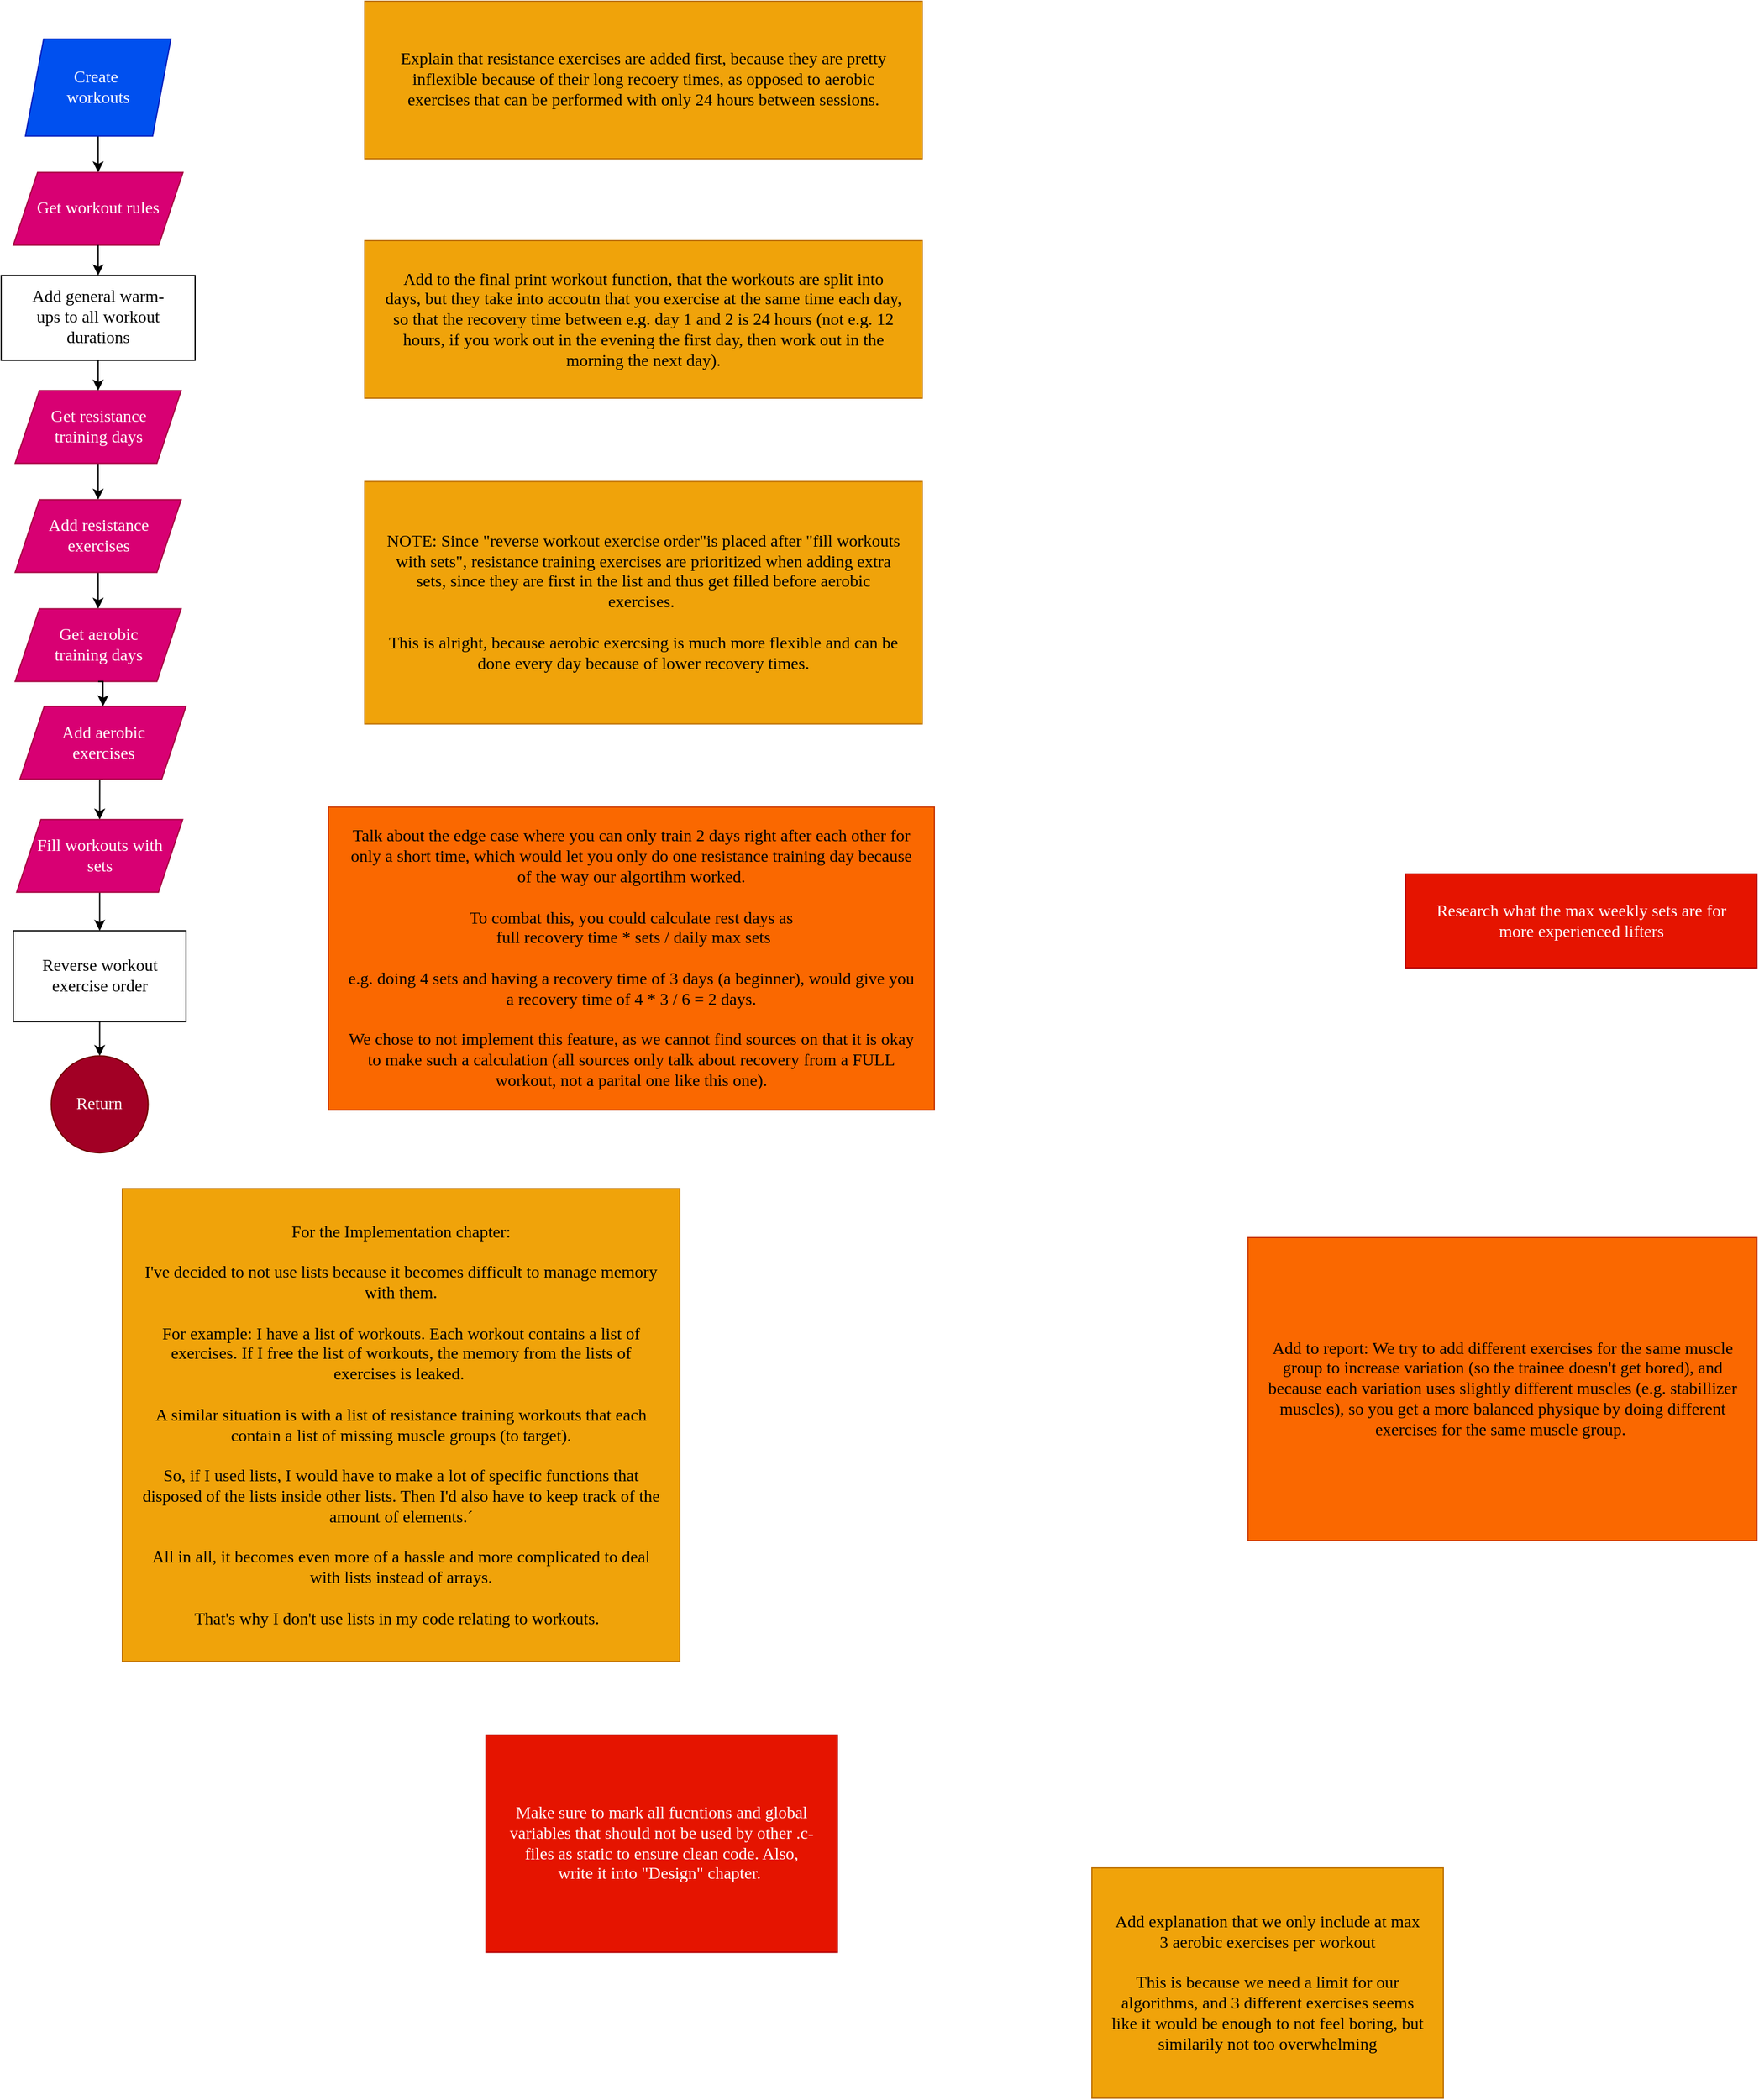 <mxfile version="25.0.1" pages="3">
  <diagram id="C5RBs43oDa-KdzZeNtuy" name="Overview">
    <mxGraphModel dx="5207" dy="3087" grid="1" gridSize="10" guides="1" tooltips="1" connect="1" arrows="1" fold="1" page="1" pageScale="2" pageWidth="1000" pageHeight="1000" math="0" shadow="0">
      <root>
        <mxCell id="WIyWlLk6GJQsqaUBKTNV-0" />
        <mxCell id="WIyWlLk6GJQsqaUBKTNV-1" parent="WIyWlLk6GJQsqaUBKTNV-0" />
        <mxCell id="6Xnway8nB9_LhPMWtPpP-48" value="Add explanation that we only include at max 3 aerobic exercises per workout&lt;div&gt;&lt;br&gt;&lt;/div&gt;&lt;div&gt;This is because we need a limit for our algorithms, and 3 different exercises seems like it would be enough to not feel boring, but similarily not too overwhelming&lt;/div&gt;" style="whiteSpace=wrap;html=1;fontFamily=lexend light;fontSize=14;spacingBottom=0;spacingLeft=15;spacingRight=15;fillColor=#f0a30a;strokeColor=#BD7000;fontColor=#000000;" parent="WIyWlLk6GJQsqaUBKTNV-1" vertex="1">
          <mxGeometry x="1070" y="1610" width="290" height="190" as="geometry" />
        </mxCell>
        <mxCell id="6Xnway8nB9_LhPMWtPpP-158" value="&lt;div&gt;NOTE: Since &quot;reverse workout exercise order&quot;is placed after &quot;fill workouts with sets&quot;,&amp;nbsp;&lt;span style=&quot;background-color: initial;&quot;&gt;resistance training exercises are prioritized when&amp;nbsp;&lt;/span&gt;&lt;span style=&quot;background-color: initial;&quot;&gt;adding extra sets, since they are first in the list&amp;nbsp;&lt;/span&gt;&lt;span style=&quot;background-color: initial;&quot;&gt;and thus get filled before aerobic exercises.&amp;nbsp;&lt;/span&gt;&lt;/div&gt;&lt;div&gt;&lt;br&gt;&lt;/div&gt;&lt;div&gt;This is alright,&amp;nbsp;&lt;span style=&quot;background-color: initial;&quot;&gt;because aerobic exercsing is much more flexible and&amp;nbsp;&lt;/span&gt;&lt;span style=&quot;background-color: initial;&quot;&gt;can be done every day because of lower recovery times.&lt;/span&gt;&lt;/div&gt;" style="whiteSpace=wrap;html=1;fontFamily=lexend light;fontSize=14;spacingBottom=0;spacingLeft=15;spacingRight=15;fillColor=#f0a30a;fontColor=#000000;strokeColor=#BD7000;" parent="WIyWlLk6GJQsqaUBKTNV-1" vertex="1">
          <mxGeometry x="470" y="466.25" width="460" height="200" as="geometry" />
        </mxCell>
        <mxCell id="6Xnway8nB9_LhPMWtPpP-160" value="&lt;div&gt;Talk about the edge case where you can only train 2 days right after each other for only a short time, which would let you only do one resistance training day because of the way our algortihm worked.&lt;/div&gt;&lt;div&gt;&lt;br&gt;&lt;/div&gt;&lt;div&gt;To combat this, you could calculate rest days as&lt;/div&gt;&lt;div&gt;&amp;nbsp;full recovery time * sets / daily max sets&lt;/div&gt;&lt;div&gt;&lt;br&gt;&lt;/div&gt;&lt;div&gt;e.g. doing 4 sets and having a recovery time of 3 days (a beginner), would give you a recovery time of 4 * 3 / 6 = 2 days.&lt;/div&gt;&lt;div&gt;&lt;br&gt;&lt;/div&gt;&lt;div&gt;We chose to not implement this feature, as we cannot find sources on that it is okay to make such a calculation (all sources only talk about recovery from a FULL workout, not a parital one like this one).&lt;/div&gt;" style="whiteSpace=wrap;html=1;fontFamily=lexend light;fontSize=14;spacingBottom=0;spacingLeft=15;spacingRight=15;fillColor=#fa6800;fontColor=#000000;strokeColor=#C73500;" parent="WIyWlLk6GJQsqaUBKTNV-1" vertex="1">
          <mxGeometry x="440" y="734.75" width="500" height="250" as="geometry" />
        </mxCell>
        <mxCell id="BbClbvkXhS3ZI8aWRDyh-3" value="Research what the max weekly sets are for more experienced lifters" style="whiteSpace=wrap;html=1;fontFamily=lexend light;fontSize=14;spacingBottom=0;spacingLeft=15;spacingRight=15;fillColor=#e51400;strokeColor=#B20000;fontColor=#ffffff;" parent="WIyWlLk6GJQsqaUBKTNV-1" vertex="1">
          <mxGeometry x="1328.75" y="790.0" width="290" height="77.5" as="geometry" />
        </mxCell>
        <mxCell id="BbClbvkXhS3ZI8aWRDyh-8" value="Explain that resistance exercises are added first, because they are pretty inflexible because of their long recoery times, as opposed to aerobic exercises that can be performed with only 24 hours between sessions." style="whiteSpace=wrap;html=1;fontFamily=lexend light;fontSize=14;spacingBottom=0;spacingLeft=15;spacingRight=15;fillColor=#f0a30a;fontColor=#000000;strokeColor=#BD7000;" parent="WIyWlLk6GJQsqaUBKTNV-1" vertex="1">
          <mxGeometry x="470" y="70" width="460" height="130" as="geometry" />
        </mxCell>
        <mxCell id="BbClbvkXhS3ZI8aWRDyh-9" value="Add to the final print workout function, that the workouts are split into days, but they take into accoutn that you exercise at the same time each day, so that the recovery time between e.g. day 1 and 2 is 24 hours (not e.g. 12 hours, if you work out in the evening the first day, then work out in the morning the next day)." style="whiteSpace=wrap;html=1;fontFamily=lexend light;fontSize=14;spacingBottom=0;spacingLeft=15;spacingRight=15;fillColor=#f0a30a;fontColor=#000000;strokeColor=#BD7000;" parent="WIyWlLk6GJQsqaUBKTNV-1" vertex="1">
          <mxGeometry x="470" y="267.5" width="460" height="130" as="geometry" />
        </mxCell>
        <mxCell id="36rZU1EPFzZdWYGmBfyX-3" style="edgeStyle=orthogonalEdgeStyle;rounded=0;orthogonalLoop=1;jettySize=auto;html=1;exitX=0.5;exitY=1;exitDx=0;exitDy=0;entryX=0.5;entryY=0;entryDx=0;entryDy=0;" parent="WIyWlLk6GJQsqaUBKTNV-1" source="36rZU1EPFzZdWYGmBfyX-4" target="36rZU1EPFzZdWYGmBfyX-20" edge="1">
          <mxGeometry relative="1" as="geometry" />
        </mxCell>
        <mxCell id="36rZU1EPFzZdWYGmBfyX-4" value="Reverse workout exercise order" style="whiteSpace=wrap;html=1;fontFamily=lexend light;fontSize=14;spacingBottom=0;spacingLeft=15;spacingRight=15;" parent="WIyWlLk6GJQsqaUBKTNV-1" vertex="1">
          <mxGeometry x="180" y="836.84" width="142.5" height="75" as="geometry" />
        </mxCell>
        <mxCell id="36rZU1EPFzZdWYGmBfyX-5" style="edgeStyle=orthogonalEdgeStyle;rounded=0;orthogonalLoop=1;jettySize=auto;html=1;exitX=0.5;exitY=1;exitDx=0;exitDy=0;entryX=0.5;entryY=0;entryDx=0;entryDy=0;fontFamily=lexend light;fontSize=14;fontColor=#ffffff;" parent="WIyWlLk6GJQsqaUBKTNV-1" source="36rZU1EPFzZdWYGmBfyX-6" target="36rZU1EPFzZdWYGmBfyX-8" edge="1">
          <mxGeometry relative="1" as="geometry" />
        </mxCell>
        <mxCell id="36rZU1EPFzZdWYGmBfyX-6" value="Create&amp;nbsp;&lt;div&gt;workouts&lt;/div&gt;" style="whiteSpace=wrap;html=1;shape=parallelogram;boundedLbl=1;backgroundOutline=1;size=15;fillColor=#0050ef;fontColor=#ffffff;strokeColor=#001DBC;fontFamily=lexend light;fontSize=14;fixedSize=1;perimeter=parallelogramPerimeter;" parent="WIyWlLk6GJQsqaUBKTNV-1" vertex="1">
          <mxGeometry x="190" y="101.25" width="120" height="80" as="geometry" />
        </mxCell>
        <mxCell id="36rZU1EPFzZdWYGmBfyX-8" value="Get workout rules" style="shape=parallelogram;whiteSpace=wrap;html=1;fixedSize=1;strokeWidth=1;align=center;verticalAlign=middle;spacingLeft=15;spacingRight=15;spacingBottom=0;fontFamily=lexend light;fontSize=14;rounded=0;perimeter=parallelogramPerimeter;fillColor=#d80073;fontColor=#ffffff;strokeColor=#A50040;" parent="WIyWlLk6GJQsqaUBKTNV-1" vertex="1">
          <mxGeometry x="180" y="211.25" width="140" height="60" as="geometry" />
        </mxCell>
        <mxCell id="36rZU1EPFzZdWYGmBfyX-9" style="edgeStyle=orthogonalEdgeStyle;rounded=0;orthogonalLoop=1;jettySize=auto;html=1;exitX=0.5;exitY=1;exitDx=0;exitDy=0;entryX=0.5;entryY=0;entryDx=0;entryDy=0;fontFamily=lexend light;fontSize=14;fontColor=#ffffff;" parent="WIyWlLk6GJQsqaUBKTNV-1" source="36rZU1EPFzZdWYGmBfyX-10" target="36rZU1EPFzZdWYGmBfyX-12" edge="1">
          <mxGeometry relative="1" as="geometry" />
        </mxCell>
        <mxCell id="36rZU1EPFzZdWYGmBfyX-10" value="Get resistance training days" style="shape=parallelogram;whiteSpace=wrap;html=1;fixedSize=1;strokeWidth=1;align=center;verticalAlign=middle;spacingLeft=15;spacingRight=15;spacingBottom=0;fontFamily=lexend light;fontSize=14;fillColor=#d80073;fontColor=#ffffff;strokeColor=#A50040;perimeter=parallelogramPerimeter;" parent="WIyWlLk6GJQsqaUBKTNV-1" vertex="1">
          <mxGeometry x="181.5" y="391.25" width="137" height="60" as="geometry" />
        </mxCell>
        <mxCell id="36rZU1EPFzZdWYGmBfyX-11" style="edgeStyle=orthogonalEdgeStyle;rounded=0;orthogonalLoop=1;jettySize=auto;html=1;exitX=0.5;exitY=1;exitDx=0;exitDy=0;entryX=0.5;entryY=0;entryDx=0;entryDy=0;fontFamily=lexend light;fontSize=14;fontColor=#ffffff;" parent="WIyWlLk6GJQsqaUBKTNV-1" source="36rZU1EPFzZdWYGmBfyX-12" target="36rZU1EPFzZdWYGmBfyX-14" edge="1">
          <mxGeometry relative="1" as="geometry" />
        </mxCell>
        <mxCell id="36rZU1EPFzZdWYGmBfyX-12" value="Add resistance exercises" style="shape=parallelogram;whiteSpace=wrap;html=1;fixedSize=1;strokeWidth=1;align=center;verticalAlign=middle;spacingLeft=15;spacingRight=15;spacingBottom=0;fontFamily=lexend light;fontSize=14;fillColor=#d80073;fontColor=#ffffff;strokeColor=#A50040;perimeter=parallelogramPerimeter;" parent="WIyWlLk6GJQsqaUBKTNV-1" vertex="1">
          <mxGeometry x="181.5" y="481.25" width="137" height="60" as="geometry" />
        </mxCell>
        <mxCell id="36rZU1EPFzZdWYGmBfyX-13" style="edgeStyle=orthogonalEdgeStyle;rounded=0;orthogonalLoop=1;jettySize=auto;html=1;exitX=0.5;exitY=1;exitDx=0;exitDy=0;entryX=0.5;entryY=0;entryDx=0;entryDy=0;fontFamily=lexend light;fontSize=14;fontColor=#ffffff;" parent="WIyWlLk6GJQsqaUBKTNV-1" source="aVkhwRdwpBsDJl1G8z6D-26" target="36rZU1EPFzZdWYGmBfyX-16" edge="1">
          <mxGeometry relative="1" as="geometry" />
        </mxCell>
        <mxCell id="36rZU1EPFzZdWYGmBfyX-14" value="Get aerobic training days" style="shape=parallelogram;whiteSpace=wrap;html=1;fixedSize=1;strokeWidth=1;align=center;verticalAlign=middle;spacingLeft=15;spacingRight=15;spacingBottom=0;fontFamily=lexend light;fontSize=14;fillColor=#d80073;fontColor=#ffffff;strokeColor=#A50040;perimeter=parallelogramPerimeter;" parent="WIyWlLk6GJQsqaUBKTNV-1" vertex="1">
          <mxGeometry x="181.5" y="571.25" width="137" height="60" as="geometry" />
        </mxCell>
        <mxCell id="36rZU1EPFzZdWYGmBfyX-15" style="edgeStyle=orthogonalEdgeStyle;rounded=0;orthogonalLoop=1;jettySize=auto;html=1;exitX=0.5;exitY=1;exitDx=0;exitDy=0;entryX=0.5;entryY=0;entryDx=0;entryDy=0;fontFamily=lexend light;fontSize=14;fontColor=#ffffff;" parent="WIyWlLk6GJQsqaUBKTNV-1" source="36rZU1EPFzZdWYGmBfyX-16" target="36rZU1EPFzZdWYGmBfyX-4" edge="1">
          <mxGeometry relative="1" as="geometry" />
        </mxCell>
        <mxCell id="36rZU1EPFzZdWYGmBfyX-16" value="Fill workouts with sets" style="shape=parallelogram;whiteSpace=wrap;html=1;fixedSize=1;strokeWidth=1;align=center;verticalAlign=middle;spacingLeft=15;spacingRight=15;spacingBottom=0;fontFamily=lexend light;fontSize=14;fillColor=#d80073;fontColor=#ffffff;strokeColor=#A50040;perimeter=parallelogramPerimeter;" parent="WIyWlLk6GJQsqaUBKTNV-1" vertex="1">
          <mxGeometry x="182.75" y="745.14" width="137" height="60" as="geometry" />
        </mxCell>
        <mxCell id="36rZU1EPFzZdWYGmBfyX-17" style="edgeStyle=orthogonalEdgeStyle;rounded=0;orthogonalLoop=1;jettySize=auto;html=1;exitX=0.5;exitY=1;exitDx=0;exitDy=0;entryX=0.5;entryY=0;entryDx=0;entryDy=0;fontFamily=lexend light;fontSize=14;fontColor=#ffffff;" parent="WIyWlLk6GJQsqaUBKTNV-1" source="36rZU1EPFzZdWYGmBfyX-18" target="36rZU1EPFzZdWYGmBfyX-10" edge="1">
          <mxGeometry relative="1" as="geometry" />
        </mxCell>
        <mxCell id="36rZU1EPFzZdWYGmBfyX-18" value="Add general warm-ups to all workout durations" style="whiteSpace=wrap;html=1;fontFamily=lexend light;fontSize=14;spacingBottom=0;spacingLeft=15;spacingRight=15;" parent="WIyWlLk6GJQsqaUBKTNV-1" vertex="1">
          <mxGeometry x="170" y="296.25" width="160" height="70" as="geometry" />
        </mxCell>
        <mxCell id="36rZU1EPFzZdWYGmBfyX-20" value="Return" style="ellipse;whiteSpace=wrap;html=1;rounded=0;fillColor=#a20025;fontColor=#ffffff;strokeColor=#6F0000;fontFamily=lexend light;fontSize=14;spacingBottom=0;spacingLeft=15;spacingRight=15;" parent="WIyWlLk6GJQsqaUBKTNV-1" vertex="1">
          <mxGeometry x="211.25" y="940.14" width="80" height="80" as="geometry" />
        </mxCell>
        <mxCell id="36rZU1EPFzZdWYGmBfyX-21" style="edgeStyle=orthogonalEdgeStyle;rounded=0;orthogonalLoop=1;jettySize=auto;html=1;entryX=0.5;entryY=0;entryDx=0;entryDy=0;exitX=0.5;exitY=1;exitDx=0;exitDy=0;" parent="WIyWlLk6GJQsqaUBKTNV-1" source="36rZU1EPFzZdWYGmBfyX-8" target="36rZU1EPFzZdWYGmBfyX-18" edge="1">
          <mxGeometry relative="1" as="geometry">
            <mxPoint x="265" y="271.25" as="sourcePoint" />
          </mxGeometry>
        </mxCell>
        <mxCell id="36rZU1EPFzZdWYGmBfyX-204" style="edgeStyle=orthogonalEdgeStyle;rounded=0;orthogonalLoop=1;jettySize=auto;html=1;exitX=0.5;exitY=1;exitDx=0;exitDy=0;entryX=0.5;entryY=0;entryDx=0;entryDy=0;fontFamily=lexend light;fontSize=14;fontColor=default;" parent="WIyWlLk6GJQsqaUBKTNV-1" edge="1">
          <mxGeometry relative="1" as="geometry">
            <mxPoint x="3944.33" y="2537.69" as="targetPoint" />
          </mxGeometry>
        </mxCell>
        <mxCell id="ykD68FAz-AZpenLA8IzE-9" value="For the Implementation chapter:&lt;div&gt;&lt;br&gt;&lt;/div&gt;&lt;div&gt;I&#39;ve decided to not use lists because it becomes difficult to manage memory with them.&lt;/div&gt;&lt;div&gt;&lt;br&gt;&lt;/div&gt;&lt;div&gt;For example: I have a list of workouts. Each workout contains a list of exercises. If I free the list of workouts, the memory from the lists of exercises is leaked.&amp;nbsp;&lt;/div&gt;&lt;div&gt;&lt;br&gt;&lt;/div&gt;&lt;div&gt;A similar situation is with a list of resistance training workouts that each contain a list of missing muscle groups (to target).&lt;/div&gt;&lt;div&gt;&lt;br&gt;&lt;/div&gt;&lt;div&gt;So, if I used lists, I would have to make a lot of specific functions that disposed of the lists inside other lists. Then I&#39;d also have to keep track of the amount of elements.´&lt;/div&gt;&lt;div&gt;&lt;br&gt;&lt;/div&gt;&lt;div&gt;All in all, it becomes even more of a hassle and more complicated to deal with lists instead of arrays.&lt;/div&gt;&lt;div&gt;&lt;br&gt;&lt;/div&gt;&lt;div&gt;That&#39;s why I don&#39;t use lists in my code relating to workouts.&amp;nbsp;&amp;nbsp;&lt;/div&gt;" style="whiteSpace=wrap;html=1;fontFamily=lexend light;fontSize=14;spacingBottom=0;spacingLeft=15;spacingRight=15;fillColor=#f0a30a;fontColor=#000000;strokeColor=#BD7000;" parent="WIyWlLk6GJQsqaUBKTNV-1" vertex="1">
          <mxGeometry x="270" y="1049.69" width="460" height="390" as="geometry" />
        </mxCell>
        <mxCell id="bB_BcJhIjzea677D-l3r-0" value="Make sure to mark all fucntions and global variables that should not be used by other .c-files as static to ensure clean code. Also, write it into &quot;Design&quot; chapter.&amp;nbsp;" style="whiteSpace=wrap;html=1;fontFamily=lexend light;fontSize=14;spacingBottom=0;spacingLeft=15;spacingRight=15;fillColor=#e51400;strokeColor=#B20000;fontColor=#ffffff;" parent="WIyWlLk6GJQsqaUBKTNV-1" vertex="1">
          <mxGeometry x="570" y="1500.38" width="290" height="179.31" as="geometry" />
        </mxCell>
        <mxCell id="0qZmJ44rOw8FfiNEY0Dv-23" value="&lt;div&gt;Add to report: We try to add different exercises for the same muscle group to increase variation (so the trainee doesn&#39;t get bored), and because each variation uses slightly different muscles (e.g. stabillizer muscles), so you get a more balanced physique by doing different exercises for the same muscle group.&amp;nbsp;&lt;/div&gt;" style="whiteSpace=wrap;html=1;fontFamily=lexend light;fontSize=14;spacingBottom=0;spacingLeft=15;spacingRight=15;fillColor=#fa6800;fontColor=#000000;strokeColor=#C73500;" parent="WIyWlLk6GJQsqaUBKTNV-1" vertex="1">
          <mxGeometry x="1198.75" y="1090" width="420" height="250" as="geometry" />
        </mxCell>
        <mxCell id="aVkhwRdwpBsDJl1G8z6D-27" value="" style="edgeStyle=orthogonalEdgeStyle;rounded=0;orthogonalLoop=1;jettySize=auto;html=1;exitX=0.5;exitY=1;exitDx=0;exitDy=0;entryX=0.5;entryY=0;entryDx=0;entryDy=0;fontFamily=lexend light;fontSize=14;fontColor=#ffffff;" parent="WIyWlLk6GJQsqaUBKTNV-1" source="36rZU1EPFzZdWYGmBfyX-14" target="aVkhwRdwpBsDJl1G8z6D-26" edge="1">
          <mxGeometry relative="1" as="geometry">
            <mxPoint x="250" y="631" as="sourcePoint" />
            <mxPoint x="251" y="745" as="targetPoint" />
          </mxGeometry>
        </mxCell>
        <mxCell id="aVkhwRdwpBsDJl1G8z6D-26" value="Add aerobic exercises" style="shape=parallelogram;whiteSpace=wrap;html=1;fixedSize=1;strokeWidth=1;align=center;verticalAlign=middle;spacingLeft=15;spacingRight=15;spacingBottom=0;fontFamily=lexend light;fontSize=14;fillColor=#d80073;fontColor=#ffffff;strokeColor=#A50040;perimeter=parallelogramPerimeter;" parent="WIyWlLk6GJQsqaUBKTNV-1" vertex="1">
          <mxGeometry x="185.5" y="651.7" width="137" height="60" as="geometry" />
        </mxCell>
      </root>
    </mxGraphModel>
  </diagram>
  <diagram id="ZoYlsJ3A6WbkT4gptY1H" name="Jesp&#39;s Corner">
    <mxGraphModel dx="4463" dy="2646" grid="1" gridSize="10" guides="1" tooltips="1" connect="1" arrows="1" fold="1" page="1" pageScale="1" pageWidth="2000" pageHeight="2000" math="0" shadow="0">
      <root>
        <mxCell id="0" />
        <mxCell id="1" parent="0" />
        <mxCell id="tY5H8uWJdQBPKQoihqLW-1" style="edgeStyle=orthogonalEdgeStyle;rounded=0;orthogonalLoop=1;jettySize=auto;html=1;exitX=1;exitY=0.5;exitDx=0;exitDy=0;entryX=0;entryY=0.5;entryDx=0;entryDy=0;" edge="1" parent="1" source="tY5H8uWJdQBPKQoihqLW-2" target="tY5H8uWJdQBPKQoihqLW-15">
          <mxGeometry relative="1" as="geometry">
            <mxPoint x="570" y="2446.25" as="targetPoint" />
          </mxGeometry>
        </mxCell>
        <mxCell id="tY5H8uWJdQBPKQoihqLW-2" value="Get resistance training days" style="whiteSpace=wrap;html=1;fontFamily=lexend light;fontSize=14;fillColor=#0050ef;fontColor=#ffffff;strokeColor=#001DBC;shape=parallelogram;fixedSize=1;size=17.5;strokeWidth=1;spacingBottom=0;spacingLeft=15;spacingRight=15;perimeter=parallelogramPerimeter;" vertex="1" parent="1">
          <mxGeometry x="510" y="2337.5" width="140" height="70" as="geometry" />
        </mxCell>
        <mxCell id="tY5H8uWJdQBPKQoihqLW-3" style="edgeStyle=orthogonalEdgeStyle;rounded=0;orthogonalLoop=1;jettySize=auto;html=1;exitX=0.5;exitY=1;exitDx=0;exitDy=0;entryX=0.25;entryY=0;entryDx=0;entryDy=0;" edge="1" parent="1" source="tY5H8uWJdQBPKQoihqLW-4" target="tY5H8uWJdQBPKQoihqLW-155">
          <mxGeometry relative="1" as="geometry" />
        </mxCell>
        <mxCell id="tY5H8uWJdQBPKQoihqLW-4" value="Next day" style="whiteSpace=wrap;html=1;fontFamily=lexend light;fontSize=14;spacingBottom=0;spacingLeft=15;spacingRight=15;" vertex="1" parent="1">
          <mxGeometry x="810" y="2467.52" width="65.52" height="55" as="geometry" />
        </mxCell>
        <mxCell id="tY5H8uWJdQBPKQoihqLW-5" style="edgeStyle=orthogonalEdgeStyle;rounded=0;orthogonalLoop=1;jettySize=auto;html=1;exitX=0;exitY=0.5;exitDx=0;exitDy=0;entryX=0.25;entryY=1;entryDx=0;entryDy=0;" edge="1" parent="1" source="tY5H8uWJdQBPKQoihqLW-7" target="tY5H8uWJdQBPKQoihqLW-15">
          <mxGeometry relative="1" as="geometry" />
        </mxCell>
        <mxCell id="tY5H8uWJdQBPKQoihqLW-6" style="edgeStyle=orthogonalEdgeStyle;rounded=0;orthogonalLoop=1;jettySize=auto;html=1;exitX=1;exitY=0.5;exitDx=0;exitDy=0;entryX=0.75;entryY=1;entryDx=0;entryDy=0;fontFamily=lexend light;fontSize=14;fontColor=default;" edge="1" parent="1" source="tY5H8uWJdQBPKQoihqLW-7" target="tY5H8uWJdQBPKQoihqLW-155">
          <mxGeometry relative="1" as="geometry" />
        </mxCell>
        <mxCell id="tY5H8uWJdQBPKQoihqLW-7" value="Valid recovery time?" style="shape=hexagon;perimeter=hexagonPerimeter2;whiteSpace=wrap;html=1;fixedSize=1;size=14;fillColor=#008a00;fontColor=#ffffff;strokeColor=#005700;fontFamily=lexend light;fontSize=14;spacingBottom=0;spacingLeft=15;spacingRight=15;" vertex="1" parent="1">
          <mxGeometry x="786" y="2746.25" width="143.7" height="56.23" as="geometry" />
        </mxCell>
        <mxCell id="tY5H8uWJdQBPKQoihqLW-8" style="edgeStyle=orthogonalEdgeStyle;rounded=0;orthogonalLoop=1;jettySize=auto;html=1;exitX=0;exitY=0.5;exitDx=0;exitDy=0;entryX=0.25;entryY=1;entryDx=0;entryDy=0;" edge="1" parent="1" source="tY5H8uWJdQBPKQoihqLW-9" target="tY5H8uWJdQBPKQoihqLW-15">
          <mxGeometry relative="1" as="geometry" />
        </mxCell>
        <mxCell id="tY5H8uWJdQBPKQoihqLW-9" value="Add day" style="whiteSpace=wrap;html=1;fontFamily=lexend light;fontSize=14;spacingBottom=0;spacingLeft=15;spacingRight=15;" vertex="1" parent="1">
          <mxGeometry x="1012.75" y="2811.01" width="96" height="42.5" as="geometry" />
        </mxCell>
        <mxCell id="tY5H8uWJdQBPKQoihqLW-10" value="Return" style="ellipse;whiteSpace=wrap;html=1;rounded=0;fillColor=#a20025;fontColor=#ffffff;strokeColor=#6F0000;fontFamily=lexend light;fontSize=14;spacingBottom=0;spacingLeft=15;spacingRight=15;" vertex="1" parent="1">
          <mxGeometry x="969.75" y="2335.02" width="80" height="80" as="geometry" />
        </mxCell>
        <mxCell id="tY5H8uWJdQBPKQoihqLW-11" style="edgeStyle=orthogonalEdgeStyle;rounded=0;orthogonalLoop=1;jettySize=auto;html=1;exitX=1;exitY=0.5;exitDx=0;exitDy=0;entryX=0;entryY=0.5;entryDx=0;entryDy=0;" edge="1" parent="1" source="tY5H8uWJdQBPKQoihqLW-15" target="tY5H8uWJdQBPKQoihqLW-10">
          <mxGeometry relative="1" as="geometry" />
        </mxCell>
        <mxCell id="tY5H8uWJdQBPKQoihqLW-12" value="END" style="edgeLabel;html=1;align=center;verticalAlign=middle;resizable=0;points=[];strokeColor=default;spacingLeft=15;spacingRight=15;spacingBottom=0;fontFamily=lexend light;fontSize=14;fontColor=default;fillColor=default;" vertex="1" connectable="0" parent="tY5H8uWJdQBPKQoihqLW-11">
          <mxGeometry x="-0.723" relative="1" as="geometry">
            <mxPoint x="18" as="offset" />
          </mxGeometry>
        </mxCell>
        <mxCell id="tY5H8uWJdQBPKQoihqLW-13" style="edgeStyle=orthogonalEdgeStyle;rounded=0;orthogonalLoop=1;jettySize=auto;html=1;exitX=0.75;exitY=1;exitDx=0;exitDy=0;entryX=0.5;entryY=0;entryDx=0;entryDy=0;fontFamily=lexend light;fontSize=14;fontColor=default;" edge="1" parent="1" source="tY5H8uWJdQBPKQoihqLW-15" target="tY5H8uWJdQBPKQoihqLW-4">
          <mxGeometry relative="1" as="geometry" />
        </mxCell>
        <mxCell id="tY5H8uWJdQBPKQoihqLW-14" value="START" style="edgeLabel;html=1;align=center;verticalAlign=middle;resizable=0;points=[];strokeColor=default;spacingLeft=15;spacingRight=15;spacingBottom=0;fontFamily=lexend light;fontSize=14;fontColor=default;fillColor=default;" vertex="1" connectable="0" parent="tY5H8uWJdQBPKQoihqLW-13">
          <mxGeometry x="-0.289" y="-1" relative="1" as="geometry">
            <mxPoint x="2" y="1" as="offset" />
          </mxGeometry>
        </mxCell>
        <mxCell id="tY5H8uWJdQBPKQoihqLW-15" value="FOR EACH&lt;div&gt;workout in the routine&lt;/div&gt;" style="whiteSpace=wrap;html=1;fontFamily=lexend light;fontSize=14;spacingBottom=0;spacingLeft=15;spacingRight=15;shape=trapezoid;perimeter=trapezoidPerimeter;fixedSize=1;" vertex="1" parent="1">
          <mxGeometry x="673" y="2346.25" width="226.75" height="52.5" as="geometry" />
        </mxCell>
        <mxCell id="tY5H8uWJdQBPKQoihqLW-16" style="edgeStyle=orthogonalEdgeStyle;rounded=0;orthogonalLoop=1;jettySize=auto;html=1;exitX=1;exitY=0.5;exitDx=0;exitDy=0;entryX=0;entryY=0.5;entryDx=0;entryDy=0;fontFamily=lexend light;fontSize=14;fontColor=default;" edge="1" parent="1" source="tY5H8uWJdQBPKQoihqLW-17" target="tY5H8uWJdQBPKQoihqLW-58">
          <mxGeometry relative="1" as="geometry" />
        </mxCell>
        <mxCell id="tY5H8uWJdQBPKQoihqLW-17" value="Fill workouts&amp;nbsp;&lt;div&gt;with sets&lt;/div&gt;" style="whiteSpace=wrap;html=1;shape=parallelogram;boundedLbl=1;backgroundOutline=1;size=15;fillColor=#0050ef;fontColor=#ffffff;strokeColor=#001DBC;fontFamily=lexend light;fontSize=14;fixedSize=1;perimeter=parallelogramPerimeter;" vertex="1" parent="1">
          <mxGeometry x="897.72" y="1347.5" width="130" height="65" as="geometry" />
        </mxCell>
        <mxCell id="tY5H8uWJdQBPKQoihqLW-18" style="edgeStyle=orthogonalEdgeStyle;rounded=0;orthogonalLoop=1;jettySize=auto;html=1;exitX=0.75;exitY=1;exitDx=0;exitDy=0;entryX=0.5;entryY=0;entryDx=0;entryDy=0;fontFamily=lexend light;fontSize=14;fontColor=default;" edge="1" parent="1" source="tY5H8uWJdQBPKQoihqLW-22" target="tY5H8uWJdQBPKQoihqLW-29">
          <mxGeometry relative="1" as="geometry" />
        </mxCell>
        <mxCell id="tY5H8uWJdQBPKQoihqLW-19" value="START" style="edgeLabel;html=1;align=center;verticalAlign=middle;resizable=0;points=[];strokeColor=default;spacingLeft=15;spacingRight=15;spacingBottom=0;fontFamily=lexend light;fontSize=14;fontColor=default;fillColor=default;" vertex="1" connectable="0" parent="tY5H8uWJdQBPKQoihqLW-18">
          <mxGeometry x="-0.106" y="2" relative="1" as="geometry">
            <mxPoint as="offset" />
          </mxGeometry>
        </mxCell>
        <mxCell id="tY5H8uWJdQBPKQoihqLW-20" style="edgeStyle=orthogonalEdgeStyle;rounded=0;orthogonalLoop=1;jettySize=auto;html=1;exitX=0;exitY=0.5;exitDx=0;exitDy=0;entryX=0.25;entryY=1;entryDx=0;entryDy=0;fontFamily=lexend light;fontSize=14;fontColor=default;" edge="1" parent="1" source="tY5H8uWJdQBPKQoihqLW-22" target="tY5H8uWJdQBPKQoihqLW-58">
          <mxGeometry relative="1" as="geometry">
            <Array as="points">
              <mxPoint x="1127.72" y="1505.75" />
              <mxPoint x="1127.72" y="1434.75" />
              <mxPoint x="1127.72" y="1434.75" />
            </Array>
          </mxGeometry>
        </mxCell>
        <mxCell id="tY5H8uWJdQBPKQoihqLW-21" value="END" style="edgeLabel;html=1;align=center;verticalAlign=middle;resizable=0;points=[];strokeColor=default;spacingLeft=15;spacingRight=15;spacingBottom=0;fontFamily=lexend light;fontSize=14;fontColor=default;fillColor=default;" vertex="1" connectable="0" parent="tY5H8uWJdQBPKQoihqLW-20">
          <mxGeometry x="-0.479" y="2" relative="1" as="geometry">
            <mxPoint x="9" y="-2" as="offset" />
          </mxGeometry>
        </mxCell>
        <mxCell id="tY5H8uWJdQBPKQoihqLW-22" value="FOR EACH&lt;div&gt;workout day&lt;/div&gt;" style="whiteSpace=wrap;html=1;fontFamily=lexend light;fontSize=14;spacingBottom=0;spacingLeft=15;spacingRight=15;shape=trapezoid;perimeter=trapezoidPerimeter;fixedSize=1;" vertex="1" parent="1">
          <mxGeometry x="1185.09" y="1474.69" width="204.13" height="62.5" as="geometry" />
        </mxCell>
        <mxCell id="tY5H8uWJdQBPKQoihqLW-23" style="edgeStyle=orthogonalEdgeStyle;rounded=0;orthogonalLoop=1;jettySize=auto;html=1;exitX=0.75;exitY=1;exitDx=0;exitDy=0;fontFamily=lexend light;fontSize=14;fontColor=default;" edge="1" parent="1" source="tY5H8uWJdQBPKQoihqLW-27" target="tY5H8uWJdQBPKQoihqLW-39">
          <mxGeometry relative="1" as="geometry" />
        </mxCell>
        <mxCell id="tY5H8uWJdQBPKQoihqLW-24" value="START" style="edgeLabel;html=1;align=center;verticalAlign=middle;resizable=0;points=[];strokeColor=default;spacingLeft=15;spacingRight=15;spacingBottom=0;fontFamily=lexend light;fontSize=14;fontColor=default;fillColor=default;" vertex="1" connectable="0" parent="tY5H8uWJdQBPKQoihqLW-23">
          <mxGeometry x="-0.029" y="-3" relative="1" as="geometry">
            <mxPoint as="offset" />
          </mxGeometry>
        </mxCell>
        <mxCell id="tY5H8uWJdQBPKQoihqLW-25" style="edgeStyle=orthogonalEdgeStyle;rounded=0;orthogonalLoop=1;jettySize=auto;html=1;exitX=0;exitY=0.5;exitDx=0;exitDy=0;entryX=0.25;entryY=1;entryDx=0;entryDy=0;fontFamily=lexend light;fontSize=14;fontColor=default;" edge="1" parent="1" source="tY5H8uWJdQBPKQoihqLW-27" target="tY5H8uWJdQBPKQoihqLW-22">
          <mxGeometry relative="1" as="geometry">
            <Array as="points">
              <mxPoint x="1236.52" y="1727.44" />
              <mxPoint x="1236.52" y="1616.44" />
            </Array>
          </mxGeometry>
        </mxCell>
        <mxCell id="tY5H8uWJdQBPKQoihqLW-26" value="END" style="edgeLabel;html=1;align=center;verticalAlign=middle;resizable=0;points=[];strokeColor=default;spacingLeft=15;spacingRight=15;spacingBottom=0;fontFamily=lexend light;fontSize=14;fontColor=default;fillColor=default;" vertex="1" connectable="0" parent="tY5H8uWJdQBPKQoihqLW-25">
          <mxGeometry x="-0.686" y="-2" relative="1" as="geometry">
            <mxPoint x="6" y="2" as="offset" />
          </mxGeometry>
        </mxCell>
        <mxCell id="tY5H8uWJdQBPKQoihqLW-27" value="FOR EACH&lt;div&gt;exercise&lt;/div&gt;" style="whiteSpace=wrap;html=1;fontFamily=lexend light;fontSize=14;spacingBottom=0;spacingLeft=15;spacingRight=15;shape=trapezoid;perimeter=trapezoidPerimeter;fixedSize=1;" vertex="1" parent="1">
          <mxGeometry x="1287.52" y="1696.44" width="204.13" height="62.5" as="geometry" />
        </mxCell>
        <mxCell id="tY5H8uWJdQBPKQoihqLW-28" style="edgeStyle=orthogonalEdgeStyle;rounded=0;orthogonalLoop=1;jettySize=auto;html=1;exitX=0.5;exitY=1;exitDx=0;exitDy=0;entryX=0.25;entryY=0;entryDx=0;entryDy=0;fontFamily=lexend light;fontSize=14;fontColor=default;" edge="1" parent="1" source="tY5H8uWJdQBPKQoihqLW-29" target="tY5H8uWJdQBPKQoihqLW-27">
          <mxGeometry relative="1" as="geometry" />
        </mxCell>
        <mxCell id="tY5H8uWJdQBPKQoihqLW-29" value="Next day" style="whiteSpace=wrap;html=1;fontFamily=lexend light;fontSize=14;spacingBottom=0;spacingLeft=15;spacingRight=15;" vertex="1" parent="1">
          <mxGeometry x="1301.22" y="1593.44" width="75" height="60" as="geometry" />
        </mxCell>
        <mxCell id="tY5H8uWJdQBPKQoihqLW-30" style="edgeStyle=orthogonalEdgeStyle;rounded=0;orthogonalLoop=1;jettySize=auto;html=1;exitX=0.5;exitY=1;exitDx=0;exitDy=0;entryX=0.5;entryY=0;entryDx=0;entryDy=0;fontFamily=lexend light;fontSize=14;fontColor=default;" edge="1" parent="1" source="tY5H8uWJdQBPKQoihqLW-32" target="tY5H8uWJdQBPKQoihqLW-35">
          <mxGeometry relative="1" as="geometry" />
        </mxCell>
        <mxCell id="tY5H8uWJdQBPKQoihqLW-31" style="edgeStyle=orthogonalEdgeStyle;rounded=0;orthogonalLoop=1;jettySize=auto;html=1;exitX=0;exitY=0.5;exitDx=0;exitDy=0;entryX=0.25;entryY=1;entryDx=0;entryDy=0;fontFamily=lexend light;fontSize=14;fontColor=default;" edge="1" parent="1" source="tY5H8uWJdQBPKQoihqLW-32" target="tY5H8uWJdQBPKQoihqLW-27">
          <mxGeometry relative="1" as="geometry" />
        </mxCell>
        <mxCell id="tY5H8uWJdQBPKQoihqLW-32" value="Daily set limit exceeded?" style="shape=hexagon;perimeter=hexagonPerimeter2;whiteSpace=wrap;html=1;fixedSize=1;size=15;fillColor=#008a00;fontColor=#ffffff;strokeColor=#005700;fontFamily=lexend light;fontSize=14;spacingBottom=0;spacingLeft=15;spacingRight=15;" vertex="1" parent="1">
          <mxGeometry x="1378.59" y="2105.98" width="153.13" height="60" as="geometry" />
        </mxCell>
        <mxCell id="tY5H8uWJdQBPKQoihqLW-33" style="edgeStyle=orthogonalEdgeStyle;rounded=0;orthogonalLoop=1;jettySize=auto;html=1;exitX=0;exitY=0.5;exitDx=0;exitDy=0;entryX=0.25;entryY=1;entryDx=0;entryDy=0;fontFamily=lexend light;fontSize=14;fontColor=default;" edge="1" parent="1" source="tY5H8uWJdQBPKQoihqLW-35" target="tY5H8uWJdQBPKQoihqLW-27">
          <mxGeometry relative="1" as="geometry" />
        </mxCell>
        <mxCell id="tY5H8uWJdQBPKQoihqLW-34" style="edgeStyle=orthogonalEdgeStyle;rounded=0;orthogonalLoop=1;jettySize=auto;html=1;exitX=0.5;exitY=1;exitDx=0;exitDy=0;entryX=0.25;entryY=0;entryDx=0;entryDy=0;fontFamily=lexend light;fontSize=14;fontColor=default;" edge="1" parent="1" source="tY5H8uWJdQBPKQoihqLW-35" target="tY5H8uWJdQBPKQoihqLW-37">
          <mxGeometry relative="1" as="geometry" />
        </mxCell>
        <mxCell id="tY5H8uWJdQBPKQoihqLW-35" value="Weekly set limit exceeded?" style="shape=hexagon;perimeter=hexagonPerimeter2;whiteSpace=wrap;html=1;fixedSize=1;size=15;fillColor=#008a00;fontColor=#ffffff;strokeColor=#005700;fontFamily=lexend light;fontSize=14;spacingBottom=0;spacingLeft=15;spacingRight=15;" vertex="1" parent="1">
          <mxGeometry x="1378.59" y="2196.25" width="153.13" height="60" as="geometry" />
        </mxCell>
        <mxCell id="tY5H8uWJdQBPKQoihqLW-36" style="edgeStyle=orthogonalEdgeStyle;rounded=0;orthogonalLoop=1;jettySize=auto;html=1;exitX=0;exitY=0.5;exitDx=0;exitDy=0;entryX=0.25;entryY=1;entryDx=0;entryDy=0;fontFamily=lexend light;fontSize=14;fontColor=default;" edge="1" parent="1" source="tY5H8uWJdQBPKQoihqLW-37" target="tY5H8uWJdQBPKQoihqLW-27">
          <mxGeometry relative="1" as="geometry" />
        </mxCell>
        <mxCell id="tY5H8uWJdQBPKQoihqLW-37" value="Add a set" style="whiteSpace=wrap;html=1;fontFamily=lexend light;fontSize=14;spacingBottom=0;spacingLeft=15;spacingRight=15;" vertex="1" parent="1">
          <mxGeometry x="1482.72" y="2311.25" width="100" height="50" as="geometry" />
        </mxCell>
        <mxCell id="tY5H8uWJdQBPKQoihqLW-38" style="edgeStyle=orthogonalEdgeStyle;rounded=0;orthogonalLoop=1;jettySize=auto;html=1;exitX=1;exitY=0.5;exitDx=0;exitDy=0;entryX=0.5;entryY=0;entryDx=0;entryDy=0;fontFamily=lexend light;fontSize=14;fontColor=default;" edge="1" parent="1" source="tY5H8uWJdQBPKQoihqLW-39" target="tY5H8uWJdQBPKQoihqLW-64">
          <mxGeometry relative="1" as="geometry" />
        </mxCell>
        <mxCell id="tY5H8uWJdQBPKQoihqLW-39" value="Next exercise" style="whiteSpace=wrap;html=1;fontFamily=lexend light;fontSize=14;spacingBottom=0;spacingLeft=15;spacingRight=15;" vertex="1" parent="1">
          <mxGeometry x="1390.52" y="1815.44" width="100" height="60" as="geometry" />
        </mxCell>
        <mxCell id="tY5H8uWJdQBPKQoihqLW-40" value="Return" style="ellipse;whiteSpace=wrap;html=1;rounded=0;fillColor=#a20025;fontColor=#ffffff;strokeColor=#6F0000;fontFamily=lexend light;fontSize=14;spacingBottom=0;spacingLeft=15;spacingRight=15;" vertex="1" parent="1">
          <mxGeometry x="1349.58" y="1340" width="80" height="80" as="geometry" />
        </mxCell>
        <mxCell id="tY5H8uWJdQBPKQoihqLW-41" style="edgeStyle=orthogonalEdgeStyle;rounded=0;orthogonalLoop=1;jettySize=auto;html=1;exitX=0.5;exitY=1;exitDx=0;exitDy=0;entryX=0.5;entryY=0;entryDx=0;entryDy=0;" edge="1" parent="1" source="tY5H8uWJdQBPKQoihqLW-42" target="tY5H8uWJdQBPKQoihqLW-46">
          <mxGeometry relative="1" as="geometry" />
        </mxCell>
        <mxCell id="tY5H8uWJdQBPKQoihqLW-42" value="Get workout rules" style="shape=parallelogram;whiteSpace=wrap;html=1;fixedSize=1;strokeWidth=1;align=center;verticalAlign=middle;spacingLeft=15;spacingRight=15;spacingBottom=0;fontFamily=lexend light;fontSize=14;rounded=0;perimeter=parallelogramPerimeter;fillColor=#0050ef;fontColor=#ffffff;strokeColor=#001DBC;" vertex="1" parent="1">
          <mxGeometry x="395" y="1345" width="140" height="60" as="geometry" />
        </mxCell>
        <mxCell id="tY5H8uWJdQBPKQoihqLW-43" style="edgeStyle=orthogonalEdgeStyle;rounded=0;orthogonalLoop=1;jettySize=auto;html=1;exitX=0.5;exitY=1;exitDx=0;exitDy=0;entryX=0.5;entryY=0;entryDx=0;entryDy=0;" edge="1" parent="1" source="tY5H8uWJdQBPKQoihqLW-46" target="tY5H8uWJdQBPKQoihqLW-48">
          <mxGeometry relative="1" as="geometry" />
        </mxCell>
        <mxCell id="tY5H8uWJdQBPKQoihqLW-44" style="edgeStyle=orthogonalEdgeStyle;rounded=0;orthogonalLoop=1;jettySize=auto;html=1;exitX=0.5;exitY=1;exitDx=0;exitDy=0;entryX=0.5;entryY=0;entryDx=0;entryDy=0;" edge="1" parent="1" source="tY5H8uWJdQBPKQoihqLW-46" target="tY5H8uWJdQBPKQoihqLW-50">
          <mxGeometry relative="1" as="geometry">
            <Array as="points">
              <mxPoint x="465" y="1515" />
              <mxPoint x="660" y="1515" />
            </Array>
          </mxGeometry>
        </mxCell>
        <mxCell id="tY5H8uWJdQBPKQoihqLW-45" style="edgeStyle=orthogonalEdgeStyle;rounded=0;orthogonalLoop=1;jettySize=auto;html=1;exitX=0.5;exitY=1;exitDx=0;exitDy=0;entryX=0.5;entryY=0;entryDx=0;entryDy=0;" edge="1" parent="1" source="tY5H8uWJdQBPKQoihqLW-46" target="tY5H8uWJdQBPKQoihqLW-52">
          <mxGeometry relative="1" as="geometry">
            <Array as="points">
              <mxPoint x="465" y="1515" />
              <mxPoint x="260" y="1515" />
            </Array>
          </mxGeometry>
        </mxCell>
        <mxCell id="tY5H8uWJdQBPKQoihqLW-46" value="Fitness level?" style="shape=hexagon;perimeter=hexagonPerimeter2;whiteSpace=wrap;html=1;fixedSize=1;size=15;fillColor=#008a00;fontColor=#ffffff;strokeColor=#005700;fontFamily=lexend light;fontSize=14;spacingBottom=0;spacingLeft=15;spacingRight=15;" vertex="1" parent="1">
          <mxGeometry x="395" y="1435" width="140" height="60" as="geometry" />
        </mxCell>
        <mxCell id="tY5H8uWJdQBPKQoihqLW-47" style="edgeStyle=orthogonalEdgeStyle;rounded=0;orthogonalLoop=1;jettySize=auto;html=1;exitX=0.5;exitY=1;exitDx=0;exitDy=0;entryX=0.5;entryY=0;entryDx=0;entryDy=0;" edge="1" parent="1" source="tY5H8uWJdQBPKQoihqLW-48" target="tY5H8uWJdQBPKQoihqLW-53">
          <mxGeometry relative="1" as="geometry" />
        </mxCell>
        <mxCell id="tY5H8uWJdQBPKQoihqLW-48" value="Advanced beginner" style="shape=label;whiteSpace=wrap;html=1;fixedSize=1;strokeWidth=1;align=center;verticalAlign=middle;spacingLeft=15;spacingRight=15;spacingBottom=0;fontFamily=lexend light;fontSize=14;rounded=0;" vertex="1" parent="1">
          <mxGeometry x="385" y="1542.69" width="160" height="40" as="geometry" />
        </mxCell>
        <mxCell id="tY5H8uWJdQBPKQoihqLW-49" style="edgeStyle=orthogonalEdgeStyle;rounded=0;orthogonalLoop=1;jettySize=auto;html=1;exitX=0.5;exitY=1;exitDx=0;exitDy=0;entryX=0.5;entryY=0;entryDx=0;entryDy=0;" edge="1" parent="1" source="tY5H8uWJdQBPKQoihqLW-50" target="tY5H8uWJdQBPKQoihqLW-53">
          <mxGeometry relative="1" as="geometry" />
        </mxCell>
        <mxCell id="tY5H8uWJdQBPKQoihqLW-50" value="Experienced" style="shape=label;whiteSpace=wrap;html=1;fixedSize=1;strokeWidth=1;align=center;verticalAlign=middle;spacingLeft=15;spacingRight=15;spacingBottom=0;fontFamily=lexend light;fontSize=14;rounded=0;" vertex="1" parent="1">
          <mxGeometry x="580" y="1542.69" width="160" height="40" as="geometry" />
        </mxCell>
        <mxCell id="tY5H8uWJdQBPKQoihqLW-51" style="edgeStyle=orthogonalEdgeStyle;rounded=0;orthogonalLoop=1;jettySize=auto;html=1;exitX=0.5;exitY=1;exitDx=0;exitDy=0;entryX=0.5;entryY=0;entryDx=0;entryDy=0;" edge="1" parent="1" source="tY5H8uWJdQBPKQoihqLW-52" target="tY5H8uWJdQBPKQoihqLW-53">
          <mxGeometry relative="1" as="geometry" />
        </mxCell>
        <mxCell id="tY5H8uWJdQBPKQoihqLW-52" value="Complete beginner" style="shape=label;whiteSpace=wrap;html=1;fixedSize=1;strokeWidth=1;align=center;verticalAlign=middle;spacingLeft=15;spacingRight=15;spacingBottom=0;fontFamily=lexend light;fontSize=14;rounded=0;" vertex="1" parent="1">
          <mxGeometry x="180" y="1542.69" width="160" height="40" as="geometry" />
        </mxCell>
        <mxCell id="tY5H8uWJdQBPKQoihqLW-53" value="Return" style="ellipse;whiteSpace=wrap;html=1;rounded=0;fillColor=#a20025;fontColor=#ffffff;strokeColor=#6F0000;fontFamily=lexend light;fontSize=14;spacingBottom=0;spacingLeft=15;spacingRight=15;" vertex="1" parent="1">
          <mxGeometry x="425" y="1624.69" width="80" height="80" as="geometry" />
        </mxCell>
        <mxCell id="tY5H8uWJdQBPKQoihqLW-54" style="edgeStyle=orthogonalEdgeStyle;rounded=0;orthogonalLoop=1;jettySize=auto;html=1;exitX=0.75;exitY=1;exitDx=0;exitDy=0;entryX=0.25;entryY=0;entryDx=0;entryDy=0;fontFamily=lexend light;fontSize=14;fontColor=default;" edge="1" parent="1" source="tY5H8uWJdQBPKQoihqLW-58" target="tY5H8uWJdQBPKQoihqLW-22">
          <mxGeometry relative="1" as="geometry" />
        </mxCell>
        <mxCell id="tY5H8uWJdQBPKQoihqLW-55" value="TRUE" style="edgeLabel;html=1;align=center;verticalAlign=middle;resizable=0;points=[];strokeColor=default;spacingLeft=15;spacingRight=15;spacingBottom=0;fontFamily=lexend light;fontSize=14;fontColor=default;fillColor=default;" vertex="1" connectable="0" parent="tY5H8uWJdQBPKQoihqLW-54">
          <mxGeometry x="-0.251" y="-1" relative="1" as="geometry">
            <mxPoint as="offset" />
          </mxGeometry>
        </mxCell>
        <mxCell id="tY5H8uWJdQBPKQoihqLW-56" style="edgeStyle=orthogonalEdgeStyle;rounded=0;orthogonalLoop=1;jettySize=auto;html=1;exitX=1;exitY=0.5;exitDx=0;exitDy=0;entryX=0;entryY=0.5;entryDx=0;entryDy=0;fontFamily=lexend light;fontSize=14;fontColor=default;" edge="1" parent="1" source="tY5H8uWJdQBPKQoihqLW-58" target="tY5H8uWJdQBPKQoihqLW-40">
          <mxGeometry relative="1" as="geometry" />
        </mxCell>
        <mxCell id="tY5H8uWJdQBPKQoihqLW-57" value="FALSE" style="edgeLabel;html=1;align=center;verticalAlign=middle;resizable=0;points=[];strokeColor=default;spacingLeft=15;spacingRight=15;spacingBottom=0;fontFamily=lexend light;fontSize=14;fontColor=default;fillColor=default;" vertex="1" connectable="0" parent="tY5H8uWJdQBPKQoihqLW-56">
          <mxGeometry x="-0.288" relative="1" as="geometry">
            <mxPoint x="6" y="-1" as="offset" />
          </mxGeometry>
        </mxCell>
        <mxCell id="tY5H8uWJdQBPKQoihqLW-58" value="DO WHILE&lt;div&gt;sets are added&lt;/div&gt;" style="whiteSpace=wrap;html=1;fontFamily=lexend light;fontSize=14;spacingBottom=0;spacingLeft=15;spacingRight=15;shape=trapezoid;perimeter=trapezoidPerimeter;fixedSize=1;" vertex="1" parent="1">
          <mxGeometry x="1072.72" y="1345" width="218.25" height="70" as="geometry" />
        </mxCell>
        <mxCell id="tY5H8uWJdQBPKQoihqLW-59" style="edgeStyle=orthogonalEdgeStyle;rounded=0;orthogonalLoop=1;jettySize=auto;html=1;exitX=0.375;exitY=1;exitDx=0;exitDy=0;entryX=0.5;entryY=0;entryDx=0;entryDy=0;fontFamily=lexend light;fontSize=14;fontColor=default;" edge="1" parent="1" source="tY5H8uWJdQBPKQoihqLW-61" target="tY5H8uWJdQBPKQoihqLW-32">
          <mxGeometry relative="1" as="geometry" />
        </mxCell>
        <mxCell id="tY5H8uWJdQBPKQoihqLW-60" style="edgeStyle=orthogonalEdgeStyle;rounded=0;orthogonalLoop=1;jettySize=auto;html=1;exitX=0.625;exitY=1;exitDx=0;exitDy=0;entryX=0.75;entryY=0;entryDx=0;entryDy=0;fontFamily=lexend light;fontSize=14;fontColor=default;" edge="1" parent="1" source="tY5H8uWJdQBPKQoihqLW-61" target="tY5H8uWJdQBPKQoihqLW-37">
          <mxGeometry relative="1" as="geometry" />
        </mxCell>
        <mxCell id="tY5H8uWJdQBPKQoihqLW-61" value="Resistance exercise?" style="shape=hexagon;perimeter=hexagonPerimeter2;whiteSpace=wrap;html=1;fixedSize=1;size=15;fillColor=#008a00;fontColor=#ffffff;strokeColor=#005700;fontFamily=lexend light;fontSize=14;spacingBottom=0;spacingLeft=15;spacingRight=15;" vertex="1" parent="1">
          <mxGeometry x="1461.65" y="1996.25" width="153.13" height="60" as="geometry" />
        </mxCell>
        <mxCell id="tY5H8uWJdQBPKQoihqLW-62" style="edgeStyle=orthogonalEdgeStyle;rounded=0;orthogonalLoop=1;jettySize=auto;html=1;exitX=0.5;exitY=1;exitDx=0;exitDy=0;entryX=0.5;entryY=0;entryDx=0;entryDy=0;fontFamily=lexend light;fontSize=14;fontColor=default;" edge="1" parent="1" source="tY5H8uWJdQBPKQoihqLW-64" target="tY5H8uWJdQBPKQoihqLW-61">
          <mxGeometry relative="1" as="geometry" />
        </mxCell>
        <mxCell id="tY5H8uWJdQBPKQoihqLW-63" style="edgeStyle=orthogonalEdgeStyle;rounded=0;orthogonalLoop=1;jettySize=auto;html=1;exitX=0;exitY=0.5;exitDx=0;exitDy=0;entryX=0.25;entryY=1;entryDx=0;entryDy=0;fontFamily=lexend light;fontSize=14;fontColor=default;" edge="1" parent="1" source="tY5H8uWJdQBPKQoihqLW-64" target="tY5H8uWJdQBPKQoihqLW-27">
          <mxGeometry relative="1" as="geometry" />
        </mxCell>
        <mxCell id="tY5H8uWJdQBPKQoihqLW-64" value="Workout duration limit exceeded?" style="shape=hexagon;perimeter=hexagonPerimeter2;whiteSpace=wrap;html=1;fixedSize=1;size=15;fillColor=#008a00;fontColor=#ffffff;strokeColor=#005700;fontFamily=lexend light;fontSize=14;spacingBottom=0;spacingLeft=15;spacingRight=15;" vertex="1" parent="1">
          <mxGeometry x="1461.65" y="1911.25" width="153.13" height="60" as="geometry" />
        </mxCell>
        <mxCell id="tY5H8uWJdQBPKQoihqLW-65" value="struct&lt;div&gt;exercise&amp;nbsp;&lt;/div&gt;" style="whiteSpace=wrap;html=1;fontFamily=lexend light;fontSize=14;spacingBottom=0;spacingLeft=15;spacingRight=15;" vertex="1" parent="1">
          <mxGeometry x="949" y="778.77" width="124.5" height="40" as="geometry" />
        </mxCell>
        <mxCell id="tY5H8uWJdQBPKQoihqLW-66" value="struct&lt;div&gt;&amp;nbsp;workout 1&lt;/div&gt;" style="whiteSpace=wrap;html=1;fontFamily=lexend light;fontSize=14;spacingBottom=0;spacingLeft=15;spacingRight=15;" vertex="1" parent="1">
          <mxGeometry x="1198.5" y="690" width="115.5" height="40" as="geometry" />
        </mxCell>
        <mxCell id="tY5H8uWJdQBPKQoihqLW-67" value="global variable routine&lt;div&gt;(an array of muscle groups)&lt;/div&gt;" style="whiteSpace=wrap;html=1;fontFamily=lexend light;fontSize=14;spacingBottom=0;spacingLeft=15;spacingRight=15;" vertex="1" parent="1">
          <mxGeometry x="1453.21" y="778.77" width="176.04" height="103.77" as="geometry" />
        </mxCell>
        <mxCell id="tY5H8uWJdQBPKQoihqLW-68" value="Muscle group 1" style="whiteSpace=wrap;html=1;fontFamily=lexend light;fontSize=14;spacingBottom=0;spacingLeft=15;spacingRight=15;" vertex="1" parent="1">
          <mxGeometry x="1214" y="760" width="84.5" height="40" as="geometry" />
        </mxCell>
        <mxCell id="tY5H8uWJdQBPKQoihqLW-69" value="Muscle group 3" style="whiteSpace=wrap;html=1;fontFamily=lexend light;fontSize=14;spacingBottom=0;spacingLeft=15;spacingRight=15;" vertex="1" parent="1">
          <mxGeometry x="1214" y="890" width="84.5" height="40" as="geometry" />
        </mxCell>
        <mxCell id="tY5H8uWJdQBPKQoihqLW-70" value="Muscle group 2" style="whiteSpace=wrap;html=1;fontFamily=lexend light;fontSize=14;spacingBottom=0;spacingLeft=15;spacingRight=15;" vertex="1" parent="1">
          <mxGeometry x="1214" y="830" width="84.5" height="40" as="geometry" />
        </mxCell>
        <mxCell id="tY5H8uWJdQBPKQoihqLW-71" value="struct&lt;div&gt;workout 2&lt;/div&gt;" style="whiteSpace=wrap;html=1;fontFamily=lexend light;fontSize=14;spacingBottom=0;spacingLeft=15;spacingRight=15;" vertex="1" parent="1">
          <mxGeometry x="1198.5" y="983.77" width="115.5" height="40" as="geometry" />
        </mxCell>
        <mxCell id="tY5H8uWJdQBPKQoihqLW-72" value="Muscle group 2" style="whiteSpace=wrap;html=1;fontFamily=lexend light;fontSize=14;spacingBottom=0;spacingLeft=15;spacingRight=15;" vertex="1" parent="1">
          <mxGeometry x="1214" y="1053.77" width="84.5" height="40" as="geometry" />
        </mxCell>
        <mxCell id="tY5H8uWJdQBPKQoihqLW-73" value="Muscle group 4" style="whiteSpace=wrap;html=1;fontFamily=lexend light;fontSize=14;spacingBottom=0;spacingLeft=15;spacingRight=15;" vertex="1" parent="1">
          <mxGeometry x="1214" y="1123.77" width="84.5" height="40" as="geometry" />
        </mxCell>
        <mxCell id="tY5H8uWJdQBPKQoihqLW-74" value="Muscle group 1" style="whiteSpace=wrap;html=1;fontFamily=lexend light;fontSize=14;spacingBottom=0;spacingLeft=15;spacingRight=15;" vertex="1" parent="1">
          <mxGeometry x="1498.98" y="918.77" width="84.5" height="40" as="geometry" />
        </mxCell>
        <mxCell id="tY5H8uWJdQBPKQoihqLW-75" value="Muscle group 3" style="whiteSpace=wrap;html=1;fontFamily=lexend light;fontSize=14;spacingBottom=0;spacingLeft=15;spacingRight=15;" vertex="1" parent="1">
          <mxGeometry x="1498.98" y="1048.77" width="84.5" height="40" as="geometry" />
        </mxCell>
        <mxCell id="tY5H8uWJdQBPKQoihqLW-76" value="Muscle group 2" style="whiteSpace=wrap;html=1;fontFamily=lexend light;fontSize=14;spacingBottom=0;spacingLeft=15;spacingRight=15;" vertex="1" parent="1">
          <mxGeometry x="1498.98" y="988.77" width="84.5" height="40" as="geometry" />
        </mxCell>
        <mxCell id="tY5H8uWJdQBPKQoihqLW-77" value="Muscle group 4" style="whiteSpace=wrap;html=1;fontFamily=lexend light;fontSize=14;spacingBottom=0;spacingLeft=15;spacingRight=15;" vertex="1" parent="1">
          <mxGeometry x="1498.98" y="1113.77" width="84.5" height="40" as="geometry" />
        </mxCell>
        <mxCell id="tY5H8uWJdQBPKQoihqLW-78" value="Muscle group 1" style="whiteSpace=wrap;html=1;fontFamily=lexend light;fontSize=14;spacingBottom=0;spacingLeft=15;spacingRight=15;" vertex="1" parent="1">
          <mxGeometry x="969" y="848.77" width="84.5" height="40" as="geometry" />
        </mxCell>
        <mxCell id="tY5H8uWJdQBPKQoihqLW-79" value="Muscle group 2" style="whiteSpace=wrap;html=1;fontFamily=lexend light;fontSize=14;spacingBottom=0;spacingLeft=15;spacingRight=15;" vertex="1" parent="1">
          <mxGeometry x="969" y="918.77" width="84.5" height="40" as="geometry" />
        </mxCell>
        <mxCell id="tY5H8uWJdQBPKQoihqLW-80" value="" style="endArrow=classic;html=1;rounded=0;exitX=1;exitY=0.5;exitDx=0;exitDy=0;entryX=0;entryY=0.75;entryDx=0;entryDy=0;" edge="1" parent="1" source="tY5H8uWJdQBPKQoihqLW-72" target="tY5H8uWJdQBPKQoihqLW-76">
          <mxGeometry width="50" height="50" relative="1" as="geometry">
            <mxPoint x="1358.5" y="1063.77" as="sourcePoint" />
            <mxPoint x="1408.5" y="1013.77" as="targetPoint" />
          </mxGeometry>
        </mxCell>
        <mxCell id="tY5H8uWJdQBPKQoihqLW-81" value="" style="endArrow=classic;html=1;rounded=0;exitX=1;exitY=0.5;exitDx=0;exitDy=0;entryX=0;entryY=0.5;entryDx=0;entryDy=0;" edge="1" parent="1" source="tY5H8uWJdQBPKQoihqLW-69" target="tY5H8uWJdQBPKQoihqLW-75">
          <mxGeometry width="50" height="50" relative="1" as="geometry">
            <mxPoint x="1358.5" y="1063.77" as="sourcePoint" />
            <mxPoint x="1408.5" y="1013.77" as="targetPoint" />
          </mxGeometry>
        </mxCell>
        <mxCell id="tY5H8uWJdQBPKQoihqLW-82" value="" style="endArrow=classic;html=1;rounded=0;exitX=1;exitY=0.5;exitDx=0;exitDy=0;entryX=0;entryY=0.25;entryDx=0;entryDy=0;" edge="1" parent="1" source="tY5H8uWJdQBPKQoihqLW-70" target="tY5H8uWJdQBPKQoihqLW-76">
          <mxGeometry width="50" height="50" relative="1" as="geometry">
            <mxPoint x="1358.5" y="1063.77" as="sourcePoint" />
            <mxPoint x="1408.5" y="1013.77" as="targetPoint" />
          </mxGeometry>
        </mxCell>
        <mxCell id="tY5H8uWJdQBPKQoihqLW-83" value="" style="endArrow=classic;html=1;rounded=0;exitX=1;exitY=0.5;exitDx=0;exitDy=0;entryX=0;entryY=0.5;entryDx=0;entryDy=0;" edge="1" parent="1" source="tY5H8uWJdQBPKQoihqLW-73" target="tY5H8uWJdQBPKQoihqLW-77">
          <mxGeometry width="50" height="50" relative="1" as="geometry">
            <mxPoint x="1308.5" y="859.77" as="sourcePoint" />
            <mxPoint x="1508.5" y="1018.77" as="targetPoint" />
          </mxGeometry>
        </mxCell>
        <mxCell id="tY5H8uWJdQBPKQoihqLW-84" value="" style="endArrow=classic;html=1;rounded=0;exitX=1;exitY=0.5;exitDx=0;exitDy=0;entryX=0;entryY=0.5;entryDx=0;entryDy=0;" edge="1" parent="1" source="tY5H8uWJdQBPKQoihqLW-68" target="tY5H8uWJdQBPKQoihqLW-74">
          <mxGeometry width="50" height="50" relative="1" as="geometry">
            <mxPoint x="1308.5" y="789.77" as="sourcePoint" />
            <mxPoint x="1508.5" y="948.77" as="targetPoint" />
          </mxGeometry>
        </mxCell>
        <mxCell id="tY5H8uWJdQBPKQoihqLW-85" value="" style="endArrow=classic;html=1;rounded=0;exitX=1;exitY=0.5;exitDx=0;exitDy=0;entryX=0;entryY=0.5;entryDx=0;entryDy=0;" edge="1" parent="1" source="tY5H8uWJdQBPKQoihqLW-78" target="tY5H8uWJdQBPKQoihqLW-68">
          <mxGeometry width="50" height="50" relative="1" as="geometry">
            <mxPoint x="908.5" y="1048.77" as="sourcePoint" />
            <mxPoint x="1108.5" y="1207.77" as="targetPoint" />
          </mxGeometry>
        </mxCell>
        <mxCell id="tY5H8uWJdQBPKQoihqLW-86" value="" style="endArrow=classic;html=1;rounded=0;exitX=1;exitY=0.5;exitDx=0;exitDy=0;entryX=0;entryY=0.5;entryDx=0;entryDy=0;" edge="1" parent="1" source="tY5H8uWJdQBPKQoihqLW-79" target="tY5H8uWJdQBPKQoihqLW-70">
          <mxGeometry width="50" height="50" relative="1" as="geometry">
            <mxPoint x="1063.5" y="878.77" as="sourcePoint" />
            <mxPoint x="1224.5" y="789.77" as="targetPoint" />
          </mxGeometry>
        </mxCell>
        <mxCell id="tY5H8uWJdQBPKQoihqLW-87" value="Sketch of how muscle groups are connected.&lt;div&gt;Muscle groups in struct exercise have pointers to muscle groups in struct workout.&lt;/div&gt;&lt;div&gt;Muscle groups in struct workout have pointers to muscle groups in the global routine variable.&lt;/div&gt;" style="text;html=1;align=center;verticalAlign=middle;resizable=0;points=[];autosize=1;strokeColor=none;fillColor=none;fontFamily=lexend light;fontSize=14;fontColor=default;" vertex="1" parent="1">
          <mxGeometry x="936.25" y="605" width="640" height="60" as="geometry" />
        </mxCell>
        <mxCell id="tY5H8uWJdQBPKQoihqLW-88" value="&lt;font style=&quot;font-size: 100px;&quot;&gt;JESP&#39;S CORNER&lt;/font&gt;" style="text;html=1;align=center;verticalAlign=middle;resizable=0;points=[];autosize=1;strokeColor=none;fillColor=none;fontFamily=lexend light;fontSize=14;fontColor=#ffffff;" vertex="1" parent="1">
          <mxGeometry x="989.59" y="140" width="800" height="130" as="geometry" />
        </mxCell>
        <mxCell id="tY5H8uWJdQBPKQoihqLW-89" value="Add resistance exercises" style="whiteSpace=wrap;html=1;shape=parallelogram;boundedLbl=1;backgroundOutline=1;size=15;fillColor=#0050ef;fontColor=#ffffff;strokeColor=#001DBC;fontFamily=lexend light;fontSize=14;fixedSize=1;perimeter=parallelogramPerimeter;" vertex="1" parent="1">
          <mxGeometry x="3028.06" y="1036.25" width="150" height="80" as="geometry" />
        </mxCell>
        <mxCell id="tY5H8uWJdQBPKQoihqLW-90" style="edgeStyle=orthogonalEdgeStyle;rounded=0;orthogonalLoop=1;jettySize=auto;html=1;exitX=0.75;exitY=1;exitDx=0;exitDy=0;entryX=0.5;entryY=0;entryDx=0;entryDy=0;fontFamily=lexend light;fontSize=14;fontColor=default;" edge="1" parent="1" source="tY5H8uWJdQBPKQoihqLW-93" target="tY5H8uWJdQBPKQoihqLW-95">
          <mxGeometry relative="1" as="geometry" />
        </mxCell>
        <mxCell id="tY5H8uWJdQBPKQoihqLW-91" value="START" style="edgeLabel;html=1;align=center;verticalAlign=middle;resizable=0;points=[];strokeColor=default;spacingLeft=15;spacingRight=15;spacingBottom=0;fontFamily=lexend light;fontSize=14;fontColor=default;fillColor=default;" vertex="1" connectable="0" parent="tY5H8uWJdQBPKQoihqLW-90">
          <mxGeometry x="-0.13" y="3" relative="1" as="geometry">
            <mxPoint as="offset" />
          </mxGeometry>
        </mxCell>
        <mxCell id="tY5H8uWJdQBPKQoihqLW-92" style="edgeStyle=orthogonalEdgeStyle;rounded=0;orthogonalLoop=1;jettySize=auto;html=1;exitX=0;exitY=0.5;exitDx=0;exitDy=0;entryX=0.25;entryY=1;entryDx=0;entryDy=0;fontFamily=lexend light;fontSize=14;fontColor=default;" edge="1" parent="1" source="tY5H8uWJdQBPKQoihqLW-93" target="tY5H8uWJdQBPKQoihqLW-129">
          <mxGeometry relative="1" as="geometry">
            <Array as="points">
              <mxPoint x="3381.68" y="1273.25" />
              <mxPoint x="3295.68" y="1273.25" />
            </Array>
          </mxGeometry>
        </mxCell>
        <mxCell id="tY5H8uWJdQBPKQoihqLW-93" value="&lt;div&gt;FOR EACH&lt;/div&gt;&lt;div&gt;resistance training day&lt;/div&gt;" style="whiteSpace=wrap;html=1;fontFamily=lexend light;fontSize=14;spacingBottom=0;spacingLeft=15;spacingRight=15;shape=trapezoid;perimeter=trapezoidPerimeter;fixedSize=1;" vertex="1" parent="1">
          <mxGeometry x="3371.55" y="1237.06" width="233" height="70" as="geometry" />
        </mxCell>
        <mxCell id="tY5H8uWJdQBPKQoihqLW-94" style="edgeStyle=orthogonalEdgeStyle;rounded=0;orthogonalLoop=1;jettySize=auto;html=1;exitX=0.5;exitY=1;exitDx=0;exitDy=0;entryX=0.5;entryY=0;entryDx=0;entryDy=0;fontFamily=lexend light;fontSize=14;fontColor=#ffffff;" edge="1" parent="1" source="tY5H8uWJdQBPKQoihqLW-95" target="tY5H8uWJdQBPKQoihqLW-96">
          <mxGeometry relative="1" as="geometry" />
        </mxCell>
        <mxCell id="tY5H8uWJdQBPKQoihqLW-95" value="Next day" style="whiteSpace=wrap;html=1;fontFamily=lexend light;fontSize=14;spacingBottom=0;spacingLeft=15;spacingRight=15;" vertex="1" parent="1">
          <mxGeometry x="3496.69" y="1365.88" width="100" height="46.56" as="geometry" />
        </mxCell>
        <mxCell id="tY5H8uWJdQBPKQoihqLW-96" value="Find a&amp;nbsp;&lt;b&gt;resistance &lt;/b&gt;exercise candidates" style="whiteSpace=wrap;html=1;fontFamily=lexend light;fontSize=14;spacingBottom=0;spacingLeft=15;spacingRight=15;fillColor=#d80073;fontColor=#ffffff;strokeColor=#A50040;shape=parallelogram;fixedSize=1;size=18.05;perimeter=parallelogramPerimeter;" vertex="1" parent="1">
          <mxGeometry x="3459.9" y="1444.56" width="173.97" height="62.5" as="geometry" />
        </mxCell>
        <mxCell id="tY5H8uWJdQBPKQoihqLW-97" style="edgeStyle=orthogonalEdgeStyle;rounded=0;orthogonalLoop=1;jettySize=auto;html=1;exitX=0;exitY=0.5;exitDx=0;exitDy=0;entryX=0.25;entryY=1;entryDx=0;entryDy=0;fontFamily=lexend light;fontSize=14;fontColor=#ffffff;" edge="1" parent="1" source="tY5H8uWJdQBPKQoihqLW-98" target="tY5H8uWJdQBPKQoihqLW-93">
          <mxGeometry relative="1" as="geometry" />
        </mxCell>
        <mxCell id="tY5H8uWJdQBPKQoihqLW-98" value="Add exercise and specific warm-up" style="whiteSpace=wrap;html=1;fontFamily=lexend light;fontSize=14;spacingBottom=0;spacingLeft=15;spacingRight=15;" vertex="1" parent="1">
          <mxGeometry x="3476.89" y="1631.56" width="137.86" height="89.69" as="geometry" />
        </mxCell>
        <mxCell id="tY5H8uWJdQBPKQoihqLW-99" style="edgeStyle=orthogonalEdgeStyle;rounded=0;orthogonalLoop=1;jettySize=auto;html=1;exitX=0.75;exitY=1;exitDx=0;exitDy=0;entryX=0.5;entryY=0;entryDx=0;entryDy=0;fontFamily=lexend light;fontSize=14;fontColor=default;" edge="1" parent="1" source="tY5H8uWJdQBPKQoihqLW-102" target="tY5H8uWJdQBPKQoihqLW-110">
          <mxGeometry relative="1" as="geometry">
            <Array as="points">
              <mxPoint x="2475.68" y="1199.44" />
              <mxPoint x="2475.68" y="1230.44" />
            </Array>
          </mxGeometry>
        </mxCell>
        <mxCell id="tY5H8uWJdQBPKQoihqLW-100" value="START" style="edgeLabel;html=1;align=center;verticalAlign=middle;resizable=0;points=[];strokeColor=default;spacingLeft=15;spacingRight=15;spacingBottom=0;fontFamily=lexend light;fontSize=14;fontColor=default;fillColor=default;" vertex="1" connectable="0" parent="tY5H8uWJdQBPKQoihqLW-99">
          <mxGeometry x="-0.337" relative="1" as="geometry">
            <mxPoint y="19" as="offset" />
          </mxGeometry>
        </mxCell>
        <mxCell id="tY5H8uWJdQBPKQoihqLW-101" style="edgeStyle=orthogonalEdgeStyle;rounded=0;orthogonalLoop=1;jettySize=auto;html=1;exitX=1;exitY=0.5;exitDx=0;exitDy=0;entryX=0;entryY=0.5;entryDx=0;entryDy=0;fontFamily=lexend light;fontSize=14;fontColor=default;" edge="1" parent="1" source="tY5H8uWJdQBPKQoihqLW-145" target="tY5H8uWJdQBPKQoihqLW-111">
          <mxGeometry relative="1" as="geometry" />
        </mxCell>
        <mxCell id="tY5H8uWJdQBPKQoihqLW-102" value="FOR EACH&lt;div&gt;valid&amp;nbsp;resistance&lt;b&gt; &lt;/b&gt;exercise&lt;/div&gt;&lt;div&gt;&lt;b&gt;(start at a random index)&lt;/b&gt;&lt;br&gt;&lt;/div&gt;" style="whiteSpace=wrap;html=1;fontFamily=lexend light;fontSize=14;spacingBottom=0;spacingLeft=15;spacingRight=15;shape=trapezoid;perimeter=trapezoidPerimeter;fixedSize=1;" vertex="1" parent="1">
          <mxGeometry x="2293.68" y="1136.69" width="229.13" height="62.5" as="geometry" />
        </mxCell>
        <mxCell id="tY5H8uWJdQBPKQoihqLW-103" style="edgeStyle=orthogonalEdgeStyle;rounded=0;orthogonalLoop=1;jettySize=auto;html=1;exitX=0;exitY=0.5;exitDx=0;exitDy=0;fontFamily=lexend light;fontSize=14;fontColor=default;entryX=0.25;entryY=1;entryDx=0;entryDy=0;" edge="1" parent="1" source="tY5H8uWJdQBPKQoihqLW-105" target="tY5H8uWJdQBPKQoihqLW-102">
          <mxGeometry relative="1" as="geometry">
            <mxPoint x="2388.68" y="1272.44" as="targetPoint" />
          </mxGeometry>
        </mxCell>
        <mxCell id="tY5H8uWJdQBPKQoihqLW-104" style="edgeStyle=orthogonalEdgeStyle;rounded=0;orthogonalLoop=1;jettySize=auto;html=1;exitX=0.5;exitY=1;exitDx=0;exitDy=0;entryX=0.5;entryY=0;entryDx=0;entryDy=0;" edge="1" parent="1" source="tY5H8uWJdQBPKQoihqLW-105" target="tY5H8uWJdQBPKQoihqLW-116">
          <mxGeometry relative="1" as="geometry" />
        </mxCell>
        <mxCell id="tY5H8uWJdQBPKQoihqLW-105" value="Workout duration limit exceeded?" style="shape=hexagon;perimeter=hexagonPerimeter2;whiteSpace=wrap;html=1;fixedSize=1;size=15;fillColor=#008a00;fontColor=#ffffff;strokeColor=#005700;fontFamily=lexend light;fontSize=14;spacingBottom=0;spacingLeft=15;spacingRight=15;" vertex="1" parent="1">
          <mxGeometry x="2398.68" y="1442.44" width="153.13" height="60" as="geometry" />
        </mxCell>
        <mxCell id="tY5H8uWJdQBPKQoihqLW-106" style="edgeStyle=orthogonalEdgeStyle;rounded=0;orthogonalLoop=1;jettySize=auto;html=1;exitX=0.5;exitY=1;exitDx=0;exitDy=0;entryX=0.5;entryY=0;entryDx=0;entryDy=0;fontFamily=lexend light;fontSize=14;fontColor=default;" edge="1" parent="1" source="tY5H8uWJdQBPKQoihqLW-108" target="tY5H8uWJdQBPKQoihqLW-105">
          <mxGeometry relative="1" as="geometry" />
        </mxCell>
        <mxCell id="tY5H8uWJdQBPKQoihqLW-107" style="edgeStyle=orthogonalEdgeStyle;rounded=0;orthogonalLoop=1;jettySize=auto;html=1;exitX=0;exitY=0.5;exitDx=0;exitDy=0;entryX=0.25;entryY=1;entryDx=0;entryDy=0;fontFamily=lexend light;fontSize=14;fontColor=default;" edge="1" parent="1" source="tY5H8uWJdQBPKQoihqLW-108" target="tY5H8uWJdQBPKQoihqLW-102">
          <mxGeometry relative="1" as="geometry" />
        </mxCell>
        <mxCell id="tY5H8uWJdQBPKQoihqLW-108" value="Includes desired muscle group?" style="shape=hexagon;perimeter=hexagonPerimeter2;whiteSpace=wrap;html=1;fixedSize=1;size=15;fillColor=#008a00;fontColor=#ffffff;strokeColor=#005700;fontFamily=lexend light;fontSize=14;spacingBottom=0;spacingLeft=15;spacingRight=15;" vertex="1" parent="1">
          <mxGeometry x="2398.68" y="1352.44" width="153.13" height="60" as="geometry" />
        </mxCell>
        <mxCell id="tY5H8uWJdQBPKQoihqLW-109" style="edgeStyle=orthogonalEdgeStyle;rounded=0;orthogonalLoop=1;jettySize=auto;html=1;exitX=0.5;exitY=1;exitDx=0;exitDy=0;entryX=0.5;entryY=0;entryDx=0;entryDy=0;fontFamily=lexend light;fontSize=14;fontColor=default;" edge="1" parent="1" source="tY5H8uWJdQBPKQoihqLW-110" target="tY5H8uWJdQBPKQoihqLW-108">
          <mxGeometry relative="1" as="geometry" />
        </mxCell>
        <mxCell id="tY5H8uWJdQBPKQoihqLW-110" value="Next exercise" style="whiteSpace=wrap;html=1;fontFamily=lexend light;fontSize=14;spacingBottom=0;spacingLeft=15;spacingRight=15;" vertex="1" parent="1">
          <mxGeometry x="2433.42" y="1262.44" width="83.66" height="60" as="geometry" />
        </mxCell>
        <mxCell id="tY5H8uWJdQBPKQoihqLW-111" value="Return&lt;div&gt;NULL&lt;/div&gt;" style="ellipse;whiteSpace=wrap;html=1;rounded=0;fillColor=#a20025;fontColor=#ffffff;strokeColor=#6F0000;fontFamily=lexend light;fontSize=14;spacingBottom=0;spacingLeft=15;spacingRight=15;" vertex="1" parent="1">
          <mxGeometry x="2783.68" y="1129.19" width="80" height="80" as="geometry" />
        </mxCell>
        <mxCell id="tY5H8uWJdQBPKQoihqLW-112" style="edgeStyle=orthogonalEdgeStyle;rounded=0;orthogonalLoop=1;jettySize=auto;html=1;exitX=1;exitY=0.5;exitDx=0;exitDy=0;entryX=0;entryY=0.5;entryDx=0;entryDy=0;fontFamily=lexend light;fontSize=14;fontColor=default;" edge="1" parent="1" source="tY5H8uWJdQBPKQoihqLW-113" target="tY5H8uWJdQBPKQoihqLW-102">
          <mxGeometry relative="1" as="geometry" />
        </mxCell>
        <mxCell id="tY5H8uWJdQBPKQoihqLW-113" value="Find &lt;b&gt;resistance &lt;/b&gt;exercise candidate" style="whiteSpace=wrap;html=1;fontFamily=lexend light;fontSize=14;spacingBottom=0;spacingLeft=15;spacingRight=15;fillColor=#0050ef;fontColor=#ffffff;strokeColor=#001DBC;shape=parallelogram;fixedSize=1;size=18.05;perimeter=parallelogramPerimeter;" vertex="1" parent="1">
          <mxGeometry x="2083.68" y="1136.69" width="170" height="62.5" as="geometry" />
        </mxCell>
        <mxCell id="tY5H8uWJdQBPKQoihqLW-114" style="edgeStyle=orthogonalEdgeStyle;rounded=0;orthogonalLoop=1;jettySize=auto;html=1;exitX=0;exitY=0.5;exitDx=0;exitDy=0;entryX=0.25;entryY=1;entryDx=0;entryDy=0;" edge="1" parent="1" source="tY5H8uWJdQBPKQoihqLW-116" target="tY5H8uWJdQBPKQoihqLW-102">
          <mxGeometry relative="1" as="geometry" />
        </mxCell>
        <mxCell id="tY5H8uWJdQBPKQoihqLW-115" style="edgeStyle=orthogonalEdgeStyle;rounded=0;orthogonalLoop=1;jettySize=auto;html=1;exitX=0.5;exitY=1;exitDx=0;exitDy=0;entryX=0.5;entryY=0;entryDx=0;entryDy=0;" edge="1" parent="1" source="tY5H8uWJdQBPKQoihqLW-116" target="tY5H8uWJdQBPKQoihqLW-124">
          <mxGeometry relative="1" as="geometry" />
        </mxCell>
        <mxCell id="tY5H8uWJdQBPKQoihqLW-116" value="Max weekly sets exceeded?" style="shape=hexagon;perimeter=hexagonPerimeter2;whiteSpace=wrap;html=1;fixedSize=1;size=15;fillColor=#008a00;fontColor=#ffffff;strokeColor=#005700;fontFamily=lexend light;fontSize=14;spacingBottom=0;spacingLeft=15;spacingRight=15;" vertex="1" parent="1">
          <mxGeometry x="2398.68" y="1533.42" width="153.13" height="60" as="geometry" />
        </mxCell>
        <mxCell id="tY5H8uWJdQBPKQoihqLW-117" value="" style="edgeStyle=orthogonalEdgeStyle;rounded=0;orthogonalLoop=1;jettySize=auto;html=1;exitX=0.5;exitY=1;exitDx=0;exitDy=0;entryX=0.5;entryY=0;entryDx=0;entryDy=0;fontFamily=lexend light;fontSize=14;fontColor=default;" edge="1" parent="1" source="tY5H8uWJdQBPKQoihqLW-96" target="tY5H8uWJdQBPKQoihqLW-120">
          <mxGeometry relative="1" as="geometry">
            <mxPoint x="3547.18" y="1629.56" as="sourcePoint" />
            <mxPoint x="3546.18" y="1766.56" as="targetPoint" />
          </mxGeometry>
        </mxCell>
        <mxCell id="tY5H8uWJdQBPKQoihqLW-118" style="edgeStyle=orthogonalEdgeStyle;rounded=0;orthogonalLoop=1;jettySize=auto;html=1;exitX=0;exitY=0.5;exitDx=0;exitDy=0;entryX=0.25;entryY=1;entryDx=0;entryDy=0;" edge="1" parent="1" source="tY5H8uWJdQBPKQoihqLW-120" target="tY5H8uWJdQBPKQoihqLW-93">
          <mxGeometry relative="1" as="geometry" />
        </mxCell>
        <mxCell id="tY5H8uWJdQBPKQoihqLW-119" style="edgeStyle=orthogonalEdgeStyle;rounded=0;orthogonalLoop=1;jettySize=auto;html=1;exitX=0.5;exitY=1;exitDx=0;exitDy=0;entryX=0.5;entryY=0;entryDx=0;entryDy=0;fontFamily=lexend light;fontSize=14;fontColor=#ffffff;" edge="1" parent="1" source="tY5H8uWJdQBPKQoihqLW-120" target="tY5H8uWJdQBPKQoihqLW-98">
          <mxGeometry relative="1" as="geometry" />
        </mxCell>
        <mxCell id="tY5H8uWJdQBPKQoihqLW-120" value="Found a candidate?" style="shape=hexagon;perimeter=hexagonPerimeter2;whiteSpace=wrap;html=1;fixedSize=1;size=15;fillColor=#008a00;fontColor=#ffffff;strokeColor=#005700;fontFamily=lexend light;fontSize=14;spacingBottom=0;spacingLeft=15;spacingRight=15;" vertex="1" parent="1">
          <mxGeometry x="3476.89" y="1536.96" width="140" height="60" as="geometry" />
        </mxCell>
        <mxCell id="tY5H8uWJdQBPKQoihqLW-121" style="edgeStyle=orthogonalEdgeStyle;rounded=0;orthogonalLoop=1;jettySize=auto;html=1;exitX=0;exitY=0.5;exitDx=0;exitDy=0;entryX=0.25;entryY=1;entryDx=0;entryDy=0;" edge="1" parent="1" source="tY5H8uWJdQBPKQoihqLW-124" target="tY5H8uWJdQBPKQoihqLW-102">
          <mxGeometry relative="1" as="geometry" />
        </mxCell>
        <mxCell id="tY5H8uWJdQBPKQoihqLW-122" style="edgeStyle=orthogonalEdgeStyle;rounded=0;orthogonalLoop=1;jettySize=auto;html=1;exitX=0.5;exitY=1;exitDx=0;exitDy=0;entryX=0.5;entryY=0;entryDx=0;entryDy=0;fontFamily=lexend light;fontSize=14;fontColor=default;" edge="1" parent="1" source="tY5H8uWJdQBPKQoihqLW-137" target="tY5H8uWJdQBPKQoihqLW-140">
          <mxGeometry relative="1" as="geometry">
            <mxPoint x="2475.245" y="1876.25" as="targetPoint" />
          </mxGeometry>
        </mxCell>
        <mxCell id="tY5H8uWJdQBPKQoihqLW-123" value="FALSE" style="edgeLabel;html=1;align=center;verticalAlign=middle;resizable=0;points=[];strokeColor=#001DBC;spacingLeft=15;spacingRight=15;spacingBottom=0;fontFamily=lexend light;fontSize=14;fontColor=#ffffff;fillColor=#0050ef;" vertex="1" connectable="0" parent="tY5H8uWJdQBPKQoihqLW-122">
          <mxGeometry x="-0.218" y="-1" relative="1" as="geometry">
            <mxPoint as="offset" />
          </mxGeometry>
        </mxCell>
        <mxCell id="tY5H8uWJdQBPKQoihqLW-124" value="Max daily sets exceeded?" style="shape=hexagon;perimeter=hexagonPerimeter2;whiteSpace=wrap;html=1;fixedSize=1;size=15;fillColor=#008a00;fontColor=#ffffff;strokeColor=#005700;fontFamily=lexend light;fontSize=14;spacingBottom=0;spacingLeft=15;spacingRight=15;" vertex="1" parent="1">
          <mxGeometry x="2398.69" y="1617.94" width="153.13" height="60" as="geometry" />
        </mxCell>
        <mxCell id="tY5H8uWJdQBPKQoihqLW-125" value="" style="edgeStyle=orthogonalEdgeStyle;rounded=0;orthogonalLoop=1;jettySize=auto;html=1;exitX=1;exitY=0.5;exitDx=0;exitDy=0;entryX=0;entryY=0.5;entryDx=0;entryDy=0;fontFamily=lexend light;fontSize=14;fontColor=default;" edge="1" parent="1" source="tY5H8uWJdQBPKQoihqLW-89" target="tY5H8uWJdQBPKQoihqLW-129">
          <mxGeometry relative="1" as="geometry">
            <mxPoint x="3073.18" y="1273.56" as="sourcePoint" />
            <mxPoint x="3393.18" y="1272.56" as="targetPoint" />
          </mxGeometry>
        </mxCell>
        <mxCell id="tY5H8uWJdQBPKQoihqLW-126" style="edgeStyle=orthogonalEdgeStyle;rounded=0;orthogonalLoop=1;jettySize=auto;html=1;exitX=1;exitY=0.5;exitDx=0;exitDy=0;entryX=0;entryY=0.5;entryDx=0;entryDy=0;fontFamily=lexend light;fontSize=14;fontColor=default;" edge="1" parent="1" source="tY5H8uWJdQBPKQoihqLW-129" target="tY5H8uWJdQBPKQoihqLW-130">
          <mxGeometry relative="1" as="geometry" />
        </mxCell>
        <mxCell id="tY5H8uWJdQBPKQoihqLW-127" value="FALSE" style="edgeLabel;html=1;align=center;verticalAlign=middle;resizable=0;points=[];strokeColor=default;spacingLeft=15;spacingRight=15;spacingBottom=0;fontFamily=lexend light;fontSize=14;fontColor=default;fillColor=default;" vertex="1" connectable="0" parent="tY5H8uWJdQBPKQoihqLW-126">
          <mxGeometry x="0.151" y="-1" relative="1" as="geometry">
            <mxPoint x="-10" y="-1" as="offset" />
          </mxGeometry>
        </mxCell>
        <mxCell id="tY5H8uWJdQBPKQoihqLW-128" style="edgeStyle=orthogonalEdgeStyle;rounded=0;orthogonalLoop=1;jettySize=auto;html=1;exitX=0.75;exitY=1;exitDx=0;exitDy=0;entryX=0.5;entryY=0;entryDx=0;entryDy=0;fontFamily=lexend light;fontSize=14;fontColor=#ffffff;" edge="1" parent="1" source="tY5H8uWJdQBPKQoihqLW-129" target="tY5H8uWJdQBPKQoihqLW-133">
          <mxGeometry relative="1" as="geometry" />
        </mxCell>
        <mxCell id="tY5H8uWJdQBPKQoihqLW-129" value="&lt;div&gt;FOR EACH&lt;/div&gt;&lt;div&gt;valid muscle group&lt;/div&gt;&lt;div&gt;&lt;b&gt;(start at a random index)&lt;/b&gt;&lt;br&gt;&lt;/div&gt;" style="whiteSpace=wrap;html=1;fontFamily=lexend light;fontSize=14;spacingBottom=0;spacingLeft=15;spacingRight=15;shape=trapezoid;perimeter=trapezoidPerimeter;fixedSize=1;" vertex="1" parent="1">
          <mxGeometry x="3228.93" y="1041.25" width="267.45" height="70" as="geometry" />
        </mxCell>
        <mxCell id="tY5H8uWJdQBPKQoihqLW-130" value="Return" style="ellipse;whiteSpace=wrap;html=1;rounded=0;fillColor=#a20025;fontColor=#ffffff;strokeColor=#6F0000;fontFamily=lexend light;fontSize=14;spacingBottom=0;spacingLeft=15;spacingRight=15;" vertex="1" parent="1">
          <mxGeometry x="3573.68" y="1036.56" width="80" height="80" as="geometry" />
        </mxCell>
        <mxCell id="tY5H8uWJdQBPKQoihqLW-131" value="As you can see on the flow chart, I add only one exercise per day, then cycle through all days until all muscle groups have been looked at, instead of adding all exercises for one day, then moving on to the next.&lt;div&gt;&lt;br&gt;&lt;/div&gt;&lt;div&gt;I did this because it more evenly distributes exercises across the days.&amp;nbsp;&lt;/div&gt;" style="whiteSpace=wrap;html=1;fontFamily=lexend light;fontSize=14;spacingBottom=0;spacingLeft=15;spacingRight=15;fillColor=#f0a30a;fontColor=#000000;strokeColor=#BD7000;" vertex="1" parent="1">
          <mxGeometry x="3093.68" y="1352.44" width="260" height="376.56" as="geometry" />
        </mxCell>
        <mxCell id="tY5H8uWJdQBPKQoihqLW-132" style="edgeStyle=orthogonalEdgeStyle;rounded=0;orthogonalLoop=1;jettySize=auto;html=1;exitX=0.5;exitY=1;exitDx=0;exitDy=0;entryX=0.25;entryY=0;entryDx=0;entryDy=0;fontFamily=lexend light;fontSize=14;fontColor=#ffffff;" edge="1" parent="1" source="tY5H8uWJdQBPKQoihqLW-133" target="tY5H8uWJdQBPKQoihqLW-93">
          <mxGeometry relative="1" as="geometry" />
        </mxCell>
        <mxCell id="tY5H8uWJdQBPKQoihqLW-133" value="Next muscle group" style="whiteSpace=wrap;html=1;fontFamily=lexend light;fontSize=14;spacingBottom=0;spacingLeft=15;spacingRight=15;" vertex="1" parent="1">
          <mxGeometry x="3361.18" y="1150.88" width="135.51" height="48.31" as="geometry" />
        </mxCell>
        <mxCell id="tY5H8uWJdQBPKQoihqLW-134" value="&lt;div&gt;Remember to start at a random index&amp;nbsp;&lt;span style=&quot;background-color: initial;&quot;&gt;when looking through muscle&amp;nbsp;&lt;/span&gt;&lt;span style=&quot;background-color: initial;&quot;&gt;groups.&lt;/span&gt;&lt;/div&gt;&lt;div&gt;&lt;br&gt;&lt;/div&gt;&lt;div&gt;This ensures that there is an equal chance&amp;nbsp;&lt;span style=&quot;background-color: initial;&quot;&gt;for all muscle groups to be considered first&amp;nbsp;&lt;/span&gt;&lt;span style=&quot;background-color: initial;&quot;&gt;instead of just the the ones that come&amp;nbsp;&lt;/span&gt;&lt;span style=&quot;background-color: initial;&quot;&gt;first in the array of possible resistance&amp;nbsp;&lt;/span&gt;&lt;span style=&quot;background-color: initial;&quot;&gt;exercises.&lt;/span&gt;&lt;/div&gt;" style="whiteSpace=wrap;html=1;fontFamily=lexend light;fontSize=14;spacingBottom=0;spacingLeft=15;spacingRight=15;fillColor=#f0a30a;fontColor=#000000;strokeColor=#BD7000;" vertex="1" parent="1">
          <mxGeometry x="2953.68" y="836.25" width="390" height="170" as="geometry" />
        </mxCell>
        <mxCell id="tY5H8uWJdQBPKQoihqLW-135" value="" style="edgeStyle=orthogonalEdgeStyle;rounded=0;orthogonalLoop=1;jettySize=auto;html=1;exitX=0.5;exitY=1;exitDx=0;exitDy=0;entryX=0.5;entryY=0;entryDx=0;entryDy=0;fontFamily=lexend light;fontSize=14;fontColor=default;" edge="1" parent="1" source="tY5H8uWJdQBPKQoihqLW-139" target="tY5H8uWJdQBPKQoihqLW-137">
          <mxGeometry relative="1" as="geometry">
            <mxPoint x="2475.68" y="1678.25" as="sourcePoint" />
            <mxPoint x="2475.68" y="1767.25" as="targetPoint" />
          </mxGeometry>
        </mxCell>
        <mxCell id="tY5H8uWJdQBPKQoihqLW-136" style="edgeStyle=orthogonalEdgeStyle;rounded=0;orthogonalLoop=1;jettySize=auto;html=1;exitX=0;exitY=0.5;exitDx=0;exitDy=0;entryX=0.25;entryY=1;entryDx=0;entryDy=0;fontFamily=lexend light;fontSize=14;fontColor=#ffffff;" edge="1" parent="1" source="tY5H8uWJdQBPKQoihqLW-137" target="tY5H8uWJdQBPKQoihqLW-102">
          <mxGeometry relative="1" as="geometry" />
        </mxCell>
        <mxCell id="tY5H8uWJdQBPKQoihqLW-137" value="Routine already includes the candidate?" style="shape=hexagon;perimeter=hexagonPerimeter2;whiteSpace=wrap;html=1;fixedSize=1;size=15;fillColor=#008a00;fontColor=#ffffff;strokeColor=#005700;fontFamily=lexend light;fontSize=14;spacingBottom=0;spacingLeft=15;spacingRight=15;" vertex="1" parent="1">
          <mxGeometry x="2396.85" y="1811.25" width="153.13" height="60" as="geometry" />
        </mxCell>
        <mxCell id="tY5H8uWJdQBPKQoihqLW-138" value="" style="edgeStyle=orthogonalEdgeStyle;rounded=0;orthogonalLoop=1;jettySize=auto;html=1;exitX=0.5;exitY=1;exitDx=0;exitDy=0;entryX=0.5;entryY=0;entryDx=0;entryDy=0;fontFamily=lexend light;fontSize=14;fontColor=default;" edge="1" parent="1" source="tY5H8uWJdQBPKQoihqLW-124" target="tY5H8uWJdQBPKQoihqLW-139">
          <mxGeometry relative="1" as="geometry">
            <mxPoint x="2475.68" y="1678.25" as="sourcePoint" />
            <mxPoint x="2475.68" y="1766.25" as="targetPoint" />
          </mxGeometry>
        </mxCell>
        <mxCell id="tY5H8uWJdQBPKQoihqLW-139" value="Store as the last checked valid exercise" style="whiteSpace=wrap;html=1;fontFamily=lexend light;fontSize=14;spacingBottom=0;spacingLeft=15;spacingRight=15;" vertex="1" parent="1">
          <mxGeometry x="2386.82" y="1706.25" width="176.86" height="80" as="geometry" />
        </mxCell>
        <mxCell id="tY5H8uWJdQBPKQoihqLW-140" value="Return candidate" style="ellipse;whiteSpace=wrap;html=1;rounded=0;fillColor=#a20025;fontColor=#ffffff;strokeColor=#6F0000;fontFamily=lexend light;fontSize=14;spacingBottom=0;spacingLeft=15;spacingRight=15;" vertex="1" parent="1">
          <mxGeometry x="2433.42" y="1916.25" width="80" height="80" as="geometry" />
        </mxCell>
        <mxCell id="tY5H8uWJdQBPKQoihqLW-141" value="" style="edgeStyle=orthogonalEdgeStyle;rounded=0;orthogonalLoop=1;jettySize=auto;html=1;exitX=1;exitY=0.5;exitDx=0;exitDy=0;entryX=0;entryY=0.5;entryDx=0;entryDy=0;fontFamily=lexend light;fontSize=14;fontColor=default;" edge="1" parent="1" source="tY5H8uWJdQBPKQoihqLW-102" target="tY5H8uWJdQBPKQoihqLW-145">
          <mxGeometry relative="1" as="geometry">
            <mxPoint x="2512.68" y="1168.25" as="sourcePoint" />
            <mxPoint x="2703.68" y="1168.25" as="targetPoint" />
          </mxGeometry>
        </mxCell>
        <mxCell id="tY5H8uWJdQBPKQoihqLW-142" value="END" style="edgeLabel;html=1;align=center;verticalAlign=middle;resizable=0;points=[];strokeColor=default;spacingLeft=15;spacingRight=15;spacingBottom=0;fontFamily=lexend light;fontSize=14;fontColor=default;fillColor=default;" vertex="1" connectable="0" parent="tY5H8uWJdQBPKQoihqLW-141">
          <mxGeometry x="-0.233" y="1" relative="1" as="geometry">
            <mxPoint x="3" y="1" as="offset" />
          </mxGeometry>
        </mxCell>
        <mxCell id="tY5H8uWJdQBPKQoihqLW-143" style="edgeStyle=orthogonalEdgeStyle;rounded=0;orthogonalLoop=1;jettySize=auto;html=1;exitX=0.5;exitY=1;exitDx=0;exitDy=0;entryX=0.5;entryY=0;entryDx=0;entryDy=0;fontFamily=lexend light;fontSize=14;fontColor=#ffffff;" edge="1" parent="1" source="tY5H8uWJdQBPKQoihqLW-145" target="tY5H8uWJdQBPKQoihqLW-146">
          <mxGeometry relative="1" as="geometry" />
        </mxCell>
        <mxCell id="tY5H8uWJdQBPKQoihqLW-144" value="TRUE" style="edgeLabel;html=1;align=center;verticalAlign=middle;resizable=0;points=[];strokeColor=#001DBC;spacingLeft=15;spacingRight=15;spacingBottom=0;fontFamily=lexend light;fontSize=14;fontColor=#ffffff;fillColor=#0050ef;" vertex="1" connectable="0" parent="tY5H8uWJdQBPKQoihqLW-143">
          <mxGeometry x="-0.254" relative="1" as="geometry">
            <mxPoint as="offset" />
          </mxGeometry>
        </mxCell>
        <mxCell id="tY5H8uWJdQBPKQoihqLW-145" value="Have you been able to store a valid exercise?" style="shape=hexagon;perimeter=hexagonPerimeter2;whiteSpace=wrap;html=1;fixedSize=1;size=15;fillColor=#008a00;fontColor=#ffffff;strokeColor=#005700;fontFamily=lexend light;fontSize=14;spacingBottom=0;spacingLeft=15;spacingRight=15;" vertex="1" parent="1">
          <mxGeometry x="2593.68" y="1139.19" width="153.13" height="60" as="geometry" />
        </mxCell>
        <mxCell id="tY5H8uWJdQBPKQoihqLW-146" value="Return candidate" style="ellipse;whiteSpace=wrap;html=1;rounded=0;fillColor=#a20025;fontColor=#ffffff;strokeColor=#6F0000;fontFamily=lexend light;fontSize=14;spacingBottom=0;spacingLeft=15;spacingRight=15;" vertex="1" parent="1">
          <mxGeometry x="2630.25" y="1252.44" width="80" height="80" as="geometry" />
        </mxCell>
        <mxCell id="tY5H8uWJdQBPKQoihqLW-147" value="&lt;div&gt;Remember to start at a random index&amp;nbsp;&lt;span style=&quot;background-color: initial;&quot;&gt;when looking through&lt;/span&gt;&lt;span style=&quot;background-color: initial;&quot;&gt;&amp;nbsp;exercises.&lt;/span&gt;&lt;/div&gt;&lt;div&gt;&lt;br&gt;&lt;/div&gt;&lt;div&gt;This ensures that there is an equal chance&amp;nbsp;&lt;span style=&quot;background-color: initial;&quot;&gt;for all exercises to be considered&amp;nbsp;&lt;/span&gt;&lt;span style=&quot;background-color: initial;&quot;&gt;instead of just the the ones that come&amp;nbsp;&lt;/span&gt;&lt;span style=&quot;background-color: initial;&quot;&gt;first in the array of possible resistance&amp;nbsp;&lt;/span&gt;&lt;span style=&quot;background-color: initial;&quot;&gt;exercises.&lt;/span&gt;&lt;/div&gt;" style="whiteSpace=wrap;html=1;fontFamily=lexend light;fontSize=14;spacingBottom=0;spacingLeft=15;spacingRight=15;fillColor=#f0a30a;fontColor=#000000;strokeColor=#BD7000;" vertex="1" parent="1">
          <mxGeometry x="1900" y="946.56" width="360.26" height="170" as="geometry" />
        </mxCell>
        <mxCell id="tY5H8uWJdQBPKQoihqLW-148" value="&lt;div&gt;First, we want to try to find unique&amp;nbsp;&lt;span style=&quot;background-color: initial;&quot;&gt;resistance exercises for each workout.&lt;/span&gt;&lt;/div&gt;" style="whiteSpace=wrap;html=1;fontFamily=lexend light;fontSize=14;spacingBottom=0;spacingLeft=15;spacingRight=15;fillColor=#f0a30a;fontColor=#000000;strokeColor=#BD7000;" vertex="1" parent="1">
          <mxGeometry x="2303.24" y="1026.25" width="210" height="85" as="geometry" />
        </mxCell>
        <mxCell id="tY5H8uWJdQBPKQoihqLW-149" value="&lt;div&gt;If we cannot find any unique exercises&amp;nbsp;&lt;span style=&quot;background-color: initial;&quot;&gt;we must settle for an already used one, provided that&lt;/span&gt;&lt;span style=&quot;background-color: initial;&quot;&gt;&amp;nbsp;there is a valid one to be found.&lt;/span&gt;&lt;/div&gt;" style="whiteSpace=wrap;html=1;fontFamily=lexend light;fontSize=14;spacingBottom=0;spacingLeft=15;spacingRight=15;fillColor=#f0a30a;fontColor=#000000;strokeColor=#BD7000;" vertex="1" parent="1">
          <mxGeometry x="2573.68" y="1016.25" width="210" height="102.81" as="geometry" />
        </mxCell>
        <mxCell id="tY5H8uWJdQBPKQoihqLW-150" value="There is a flaw to choosing resistance days like this, where we just start by checking the first workouts. Doing it like this means that we might pick days where the trainee has not got much workout time, which isn&#39;t ideal for full body resistance training, as it takes a bit of time to perform enough exercises to target all muscle groups. Then it would be better to do resistance training on days where you have more time.&lt;div&gt;&lt;br&gt;&lt;/div&gt;&lt;div&gt;It would, however, become much more complicated if we were to check for the days with the most available work out time, as it brings compleities of it&#39;s own. For example, if you can train all week except Saturday, and your biggest available times are on first on Tuesday and second on Thursday, and you&#39;re an advanced beginner who can train 3 times a week, you would (by using this method) be recommended a routine with only 2 workout days, whereas just our method of just taking the first workout in the array first would provide 2 workout days.&lt;/div&gt;&lt;div&gt;&lt;br&gt;&lt;/div&gt;&lt;div&gt;All in all, our method is best for getting the most amount of resistance workout days, but it does not necessarily give the best time-efficieny / workout quality. If that makes sense?&lt;/div&gt;" style="whiteSpace=wrap;html=1;fontFamily=lexend light;fontSize=14;spacingBottom=0;spacingLeft=15;spacingRight=15;fillColor=#f0a30a;fontColor=#000000;strokeColor=#BD7000;" vertex="1" parent="1">
          <mxGeometry x="380" y="1996.25" width="737.64" height="308.77" as="geometry" />
        </mxCell>
        <mxCell id="tY5H8uWJdQBPKQoihqLW-151" style="edgeStyle=orthogonalEdgeStyle;rounded=0;orthogonalLoop=1;jettySize=auto;html=1;exitX=1;exitY=0.5;exitDx=0;exitDy=0;entryX=0.5;entryY=0;entryDx=0;entryDy=0;fontFamily=lexend light;fontSize=14;fontColor=default;" edge="1" parent="1" source="tY5H8uWJdQBPKQoihqLW-155" target="tY5H8uWJdQBPKQoihqLW-9">
          <mxGeometry relative="1" as="geometry">
            <Array as="points">
              <mxPoint x="1061" y="2588.25" />
            </Array>
          </mxGeometry>
        </mxCell>
        <mxCell id="tY5H8uWJdQBPKQoihqLW-152" value="END" style="edgeLabel;html=1;align=center;verticalAlign=middle;resizable=0;points=[];strokeColor=default;spacingLeft=15;spacingRight=15;spacingBottom=0;fontFamily=lexend light;fontSize=14;fontColor=default;fillColor=default;" vertex="1" connectable="0" parent="tY5H8uWJdQBPKQoihqLW-151">
          <mxGeometry x="-0.872" y="2" relative="1" as="geometry">
            <mxPoint x="9" y="2" as="offset" />
          </mxGeometry>
        </mxCell>
        <mxCell id="tY5H8uWJdQBPKQoihqLW-153" style="edgeStyle=orthogonalEdgeStyle;rounded=0;orthogonalLoop=1;jettySize=auto;html=1;exitX=0.25;exitY=1;exitDx=0;exitDy=0;entryX=0.5;entryY=0;entryDx=0;entryDy=0;fontFamily=lexend light;fontSize=14;fontColor=default;" edge="1" parent="1" source="tY5H8uWJdQBPKQoihqLW-155" target="tY5H8uWJdQBPKQoihqLW-157">
          <mxGeometry relative="1" as="geometry">
            <Array as="points">
              <mxPoint x="856" y="2615.25" />
            </Array>
          </mxGeometry>
        </mxCell>
        <mxCell id="tY5H8uWJdQBPKQoihqLW-154" value="START" style="edgeLabel;html=1;align=center;verticalAlign=middle;resizable=0;points=[];strokeColor=default;spacingLeft=15;spacingRight=15;spacingBottom=0;fontFamily=lexend light;fontSize=14;fontColor=default;fillColor=default;" vertex="1" connectable="0" parent="tY5H8uWJdQBPKQoihqLW-153">
          <mxGeometry x="0.047" relative="1" as="geometry">
            <mxPoint y="3" as="offset" />
          </mxGeometry>
        </mxCell>
        <mxCell id="tY5H8uWJdQBPKQoihqLW-155" value="FOR EACH&lt;div&gt;resistance training day&lt;/div&gt;" style="whiteSpace=wrap;html=1;fontFamily=lexend light;fontSize=14;spacingBottom=0;spacingLeft=15;spacingRight=15;shape=trapezoid;perimeter=trapezoidPerimeter;fixedSize=1;" vertex="1" parent="1">
          <mxGeometry x="786" y="2562.25" width="226.75" height="52.5" as="geometry" />
        </mxCell>
        <mxCell id="tY5H8uWJdQBPKQoihqLW-156" style="edgeStyle=orthogonalEdgeStyle;rounded=0;orthogonalLoop=1;jettySize=auto;html=1;exitX=0.5;exitY=1;exitDx=0;exitDy=0;entryX=0.5;entryY=0;entryDx=0;entryDy=0;fontFamily=lexend light;fontSize=14;fontColor=default;" edge="1" parent="1" source="tY5H8uWJdQBPKQoihqLW-157" target="tY5H8uWJdQBPKQoihqLW-7">
          <mxGeometry relative="1" as="geometry" />
        </mxCell>
        <mxCell id="tY5H8uWJdQBPKQoihqLW-157" value="Next resistance day" style="whiteSpace=wrap;html=1;fontFamily=lexend light;fontSize=14;spacingBottom=0;spacingLeft=15;spacingRight=15;" vertex="1" parent="1">
          <mxGeometry x="790" y="2656.25" width="132.15" height="60" as="geometry" />
        </mxCell>
      </root>
    </mxGraphModel>
  </diagram>
  <diagram id="EVVPjhaXF0A8ZLtgbZGw" name="Luna&#39;s Corner">
    <mxGraphModel dx="2248" dy="3704" grid="1" gridSize="10" guides="1" tooltips="1" connect="1" arrows="1" fold="1" page="1" pageScale="1" pageWidth="2000" pageHeight="2000" math="0" shadow="0">
      <root>
        <mxCell id="0" />
        <mxCell id="1" parent="0" />
        <mxCell id="yNmEUhzYjuj3kyeLYS_d-1" style="edgeStyle=orthogonalEdgeStyle;rounded=0;orthogonalLoop=1;jettySize=auto;html=1;exitX=1;exitY=0.5;exitDx=0;exitDy=0;entryX=0;entryY=0.5;entryDx=0;entryDy=0;fontFamily=lexend light;fontSize=14;fontColor=default;" edge="1" parent="1" source="yNmEUhzYjuj3kyeLYS_d-2" target="yNmEUhzYjuj3kyeLYS_d-39">
          <mxGeometry relative="1" as="geometry" />
        </mxCell>
        <mxCell id="yNmEUhzYjuj3kyeLYS_d-2" value="Add aerobic&amp;nbsp;&lt;div&gt;exercises&lt;/div&gt;" style="whiteSpace=wrap;html=1;shape=parallelogram;boundedLbl=1;backgroundOutline=1;size=15;fillColor=#0050ef;fontColor=#ffffff;strokeColor=#001DBC;fontFamily=lexend light;fontSize=14;fixedSize=1;perimeter=parallelogramPerimeter;" vertex="1" parent="1">
          <mxGeometry x="5955.01" y="814.08" width="150" height="80" as="geometry" />
        </mxCell>
        <mxCell id="yNmEUhzYjuj3kyeLYS_d-3" style="edgeStyle=orthogonalEdgeStyle;rounded=0;orthogonalLoop=1;jettySize=auto;html=1;exitX=0.75;exitY=1;exitDx=0;exitDy=0;entryX=0.5;entryY=0;entryDx=0;entryDy=0;fontFamily=lexend light;fontSize=14;fontColor=default;" edge="1" parent="1" source="yNmEUhzYjuj3kyeLYS_d-7" target="yNmEUhzYjuj3kyeLYS_d-9">
          <mxGeometry relative="1" as="geometry" />
        </mxCell>
        <mxCell id="yNmEUhzYjuj3kyeLYS_d-4" value="START" style="edgeLabel;html=1;align=center;verticalAlign=middle;resizable=0;points=[];strokeColor=default;spacingLeft=15;spacingRight=15;spacingBottom=0;fontFamily=lexend light;fontSize=14;fontColor=default;fillColor=default;" vertex="1" connectable="0" parent="yNmEUhzYjuj3kyeLYS_d-3">
          <mxGeometry x="0.003" y="2" relative="1" as="geometry">
            <mxPoint as="offset" />
          </mxGeometry>
        </mxCell>
        <mxCell id="yNmEUhzYjuj3kyeLYS_d-5" style="edgeStyle=orthogonalEdgeStyle;rounded=0;orthogonalLoop=1;jettySize=auto;html=1;exitX=0;exitY=0.5;exitDx=0;exitDy=0;entryX=0.25;entryY=1;entryDx=0;entryDy=0;fontFamily=lexend light;fontSize=14;fontColor=default;" edge="1" parent="1" source="yNmEUhzYjuj3kyeLYS_d-7" target="yNmEUhzYjuj3kyeLYS_d-39">
          <mxGeometry relative="1" as="geometry">
            <Array as="points">
              <mxPoint x="6189.01" y="977.08" />
            </Array>
          </mxGeometry>
        </mxCell>
        <mxCell id="yNmEUhzYjuj3kyeLYS_d-6" value="END" style="edgeLabel;html=1;align=center;verticalAlign=middle;resizable=0;points=[];strokeColor=default;spacingLeft=15;spacingRight=15;spacingBottom=0;fontFamily=lexend light;fontSize=14;fontColor=default;fillColor=default;" vertex="1" connectable="0" parent="yNmEUhzYjuj3kyeLYS_d-5">
          <mxGeometry x="-0.369" y="-1" relative="1" as="geometry">
            <mxPoint x="9" y="1" as="offset" />
          </mxGeometry>
        </mxCell>
        <mxCell id="yNmEUhzYjuj3kyeLYS_d-7" value="FOR EACH&lt;div&gt;aerobic training day&lt;/div&gt;" style="whiteSpace=wrap;html=1;fontFamily=lexend light;fontSize=14;spacingBottom=0;spacingLeft=15;spacingRight=15;shape=trapezoid;perimeter=trapezoidPerimeter;fixedSize=1;" vertex="1" parent="1">
          <mxGeometry x="6244.25" y="941.69" width="218.25" height="70" as="geometry" />
        </mxCell>
        <mxCell id="yNmEUhzYjuj3kyeLYS_d-8" style="edgeStyle=orthogonalEdgeStyle;rounded=0;orthogonalLoop=1;jettySize=auto;html=1;exitX=0.5;exitY=1;exitDx=0;exitDy=0;entryX=0.5;entryY=0;entryDx=0;entryDy=0;fontFamily=lexend light;fontSize=14;fontColor=default;" edge="1" parent="1" source="yNmEUhzYjuj3kyeLYS_d-9" target="yNmEUhzYjuj3kyeLYS_d-13">
          <mxGeometry relative="1" as="geometry" />
        </mxCell>
        <mxCell id="yNmEUhzYjuj3kyeLYS_d-9" value="Next day" style="whiteSpace=wrap;html=1;fontFamily=lexend light;fontSize=14;spacingBottom=0;spacingLeft=15;spacingRight=15;" vertex="1" parent="1">
          <mxGeometry x="6358.7" y="1058.67" width="100" height="70" as="geometry" />
        </mxCell>
        <mxCell id="yNmEUhzYjuj3kyeLYS_d-10" style="edgeStyle=orthogonalEdgeStyle;rounded=0;orthogonalLoop=1;jettySize=auto;html=1;exitX=0.5;exitY=1;exitDx=0;exitDy=0;entryX=0.5;entryY=0;entryDx=0;entryDy=0;fontFamily=lexend light;fontSize=14;fontColor=default;" edge="1" parent="1" source="yNmEUhzYjuj3kyeLYS_d-13" target="yNmEUhzYjuj3kyeLYS_d-19">
          <mxGeometry relative="1" as="geometry" />
        </mxCell>
        <mxCell id="yNmEUhzYjuj3kyeLYS_d-11" value="FALSE" style="edgeLabel;html=1;align=center;verticalAlign=middle;resizable=0;points=[];strokeColor=default;spacingLeft=15;spacingRight=15;spacingBottom=0;fontFamily=lexend light;fontSize=14;fontColor=default;fillColor=default;" vertex="1" connectable="0" parent="yNmEUhzYjuj3kyeLYS_d-10">
          <mxGeometry x="-0.194" y="-2" relative="1" as="geometry">
            <mxPoint as="offset" />
          </mxGeometry>
        </mxCell>
        <mxCell id="yNmEUhzYjuj3kyeLYS_d-12" style="edgeStyle=orthogonalEdgeStyle;rounded=0;orthogonalLoop=1;jettySize=auto;html=1;exitX=0;exitY=0.5;exitDx=0;exitDy=0;entryX=0.25;entryY=1;entryDx=0;entryDy=0;fontFamily=lexend light;fontSize=14;fontColor=default;" edge="1" parent="1" source="yNmEUhzYjuj3kyeLYS_d-13" target="yNmEUhzYjuj3kyeLYS_d-7">
          <mxGeometry relative="1" as="geometry" />
        </mxCell>
        <mxCell id="yNmEUhzYjuj3kyeLYS_d-13" value="More than 3 aerobic exercises that day?" style="shape=hexagon;perimeter=hexagonPerimeter2;whiteSpace=wrap;html=1;fixedSize=1;size=15;fillColor=#008a00;fontColor=#ffffff;strokeColor=#005700;fontFamily=lexend light;fontSize=14;spacingBottom=0;spacingLeft=15;spacingRight=15;" vertex="1" parent="1">
          <mxGeometry x="6332.13" y="1162.51" width="153.58" height="60" as="geometry" />
        </mxCell>
        <mxCell id="yNmEUhzYjuj3kyeLYS_d-14" style="edgeStyle=orthogonalEdgeStyle;rounded=0;orthogonalLoop=1;jettySize=auto;html=1;exitX=0.5;exitY=1;exitDx=0;exitDy=0;entryX=0.5;entryY=0;entryDx=0;entryDy=0;fontFamily=lexend light;fontSize=14;fontColor=default;" edge="1" parent="1" source="yNmEUhzYjuj3kyeLYS_d-17" target="yNmEUhzYjuj3kyeLYS_d-21">
          <mxGeometry relative="1" as="geometry">
            <mxPoint x="6408.02" y="1451.77" as="targetPoint" />
          </mxGeometry>
        </mxCell>
        <mxCell id="yNmEUhzYjuj3kyeLYS_d-15" value="TRUE" style="edgeLabel;html=1;align=center;verticalAlign=middle;resizable=0;points=[];strokeColor=default;spacingLeft=15;spacingRight=15;spacingBottom=0;fontFamily=lexend light;fontSize=14;fontColor=default;fillColor=default;" vertex="1" connectable="0" parent="yNmEUhzYjuj3kyeLYS_d-14">
          <mxGeometry x="-0.288" y="1" relative="1" as="geometry">
            <mxPoint as="offset" />
          </mxGeometry>
        </mxCell>
        <mxCell id="yNmEUhzYjuj3kyeLYS_d-16" style="edgeStyle=orthogonalEdgeStyle;rounded=0;orthogonalLoop=1;jettySize=auto;html=1;exitX=0;exitY=0.5;exitDx=0;exitDy=0;entryX=0.25;entryY=1;entryDx=0;entryDy=0;fontFamily=lexend light;fontSize=14;fontColor=default;" edge="1" parent="1" source="yNmEUhzYjuj3kyeLYS_d-17" target="yNmEUhzYjuj3kyeLYS_d-7">
          <mxGeometry relative="1" as="geometry" />
        </mxCell>
        <mxCell id="yNmEUhzYjuj3kyeLYS_d-17" value="Candidate found?" style="shape=hexagon;perimeter=hexagonPerimeter2;whiteSpace=wrap;html=1;fixedSize=1;size=15;fillColor=#008a00;fontColor=#ffffff;strokeColor=#005700;fontFamily=lexend light;fontSize=14;spacingBottom=0;spacingLeft=15;spacingRight=15;" vertex="1" parent="1">
          <mxGeometry x="6332.58" y="1363.91" width="153.13" height="60" as="geometry" />
        </mxCell>
        <mxCell id="yNmEUhzYjuj3kyeLYS_d-18" style="edgeStyle=orthogonalEdgeStyle;rounded=0;orthogonalLoop=1;jettySize=auto;html=1;exitX=0.5;exitY=1;exitDx=0;exitDy=0;entryX=0.5;entryY=0;entryDx=0;entryDy=0;fontFamily=lexend light;fontSize=14;fontColor=default;" edge="1" parent="1" source="yNmEUhzYjuj3kyeLYS_d-19" target="yNmEUhzYjuj3kyeLYS_d-17">
          <mxGeometry relative="1" as="geometry" />
        </mxCell>
        <mxCell id="yNmEUhzYjuj3kyeLYS_d-19" value="Find &lt;b&gt;aerobic &lt;/b&gt;exercise candidate" style="whiteSpace=wrap;html=1;fontFamily=lexend light;fontSize=14;spacingBottom=0;spacingLeft=15;spacingRight=15;shape=parallelogram;perimeter=parallelogramPerimeter;fixedSize=1;fillColor=#d80073;fontColor=#ffffff;strokeColor=#A50040;" vertex="1" parent="1">
          <mxGeometry x="6321.93" y="1271.26" width="173.97" height="62.5" as="geometry" />
        </mxCell>
        <mxCell id="yNmEUhzYjuj3kyeLYS_d-20" style="edgeStyle=orthogonalEdgeStyle;rounded=0;orthogonalLoop=1;jettySize=auto;html=1;exitX=0;exitY=0.5;exitDx=0;exitDy=0;entryX=0.25;entryY=1;entryDx=0;entryDy=0;" edge="1" parent="1" source="yNmEUhzYjuj3kyeLYS_d-21" target="yNmEUhzYjuj3kyeLYS_d-7">
          <mxGeometry relative="1" as="geometry" />
        </mxCell>
        <mxCell id="yNmEUhzYjuj3kyeLYS_d-21" value="Add exercise" style="whiteSpace=wrap;html=1;fontFamily=lexend light;fontSize=14;spacingBottom=0;spacingLeft=15;spacingRight=15;" vertex="1" parent="1">
          <mxGeometry x="6368.7" y="1470.4" width="80" height="55" as="geometry" />
        </mxCell>
        <mxCell id="yNmEUhzYjuj3kyeLYS_d-22" style="edgeStyle=orthogonalEdgeStyle;rounded=0;orthogonalLoop=1;jettySize=auto;html=1;exitX=0.75;exitY=1;exitDx=0;exitDy=0;entryX=0.5;entryY=0;entryDx=0;entryDy=0;fontFamily=lexend light;fontSize=14;fontColor=default;" edge="1" parent="1" source="yNmEUhzYjuj3kyeLYS_d-25" target="yNmEUhzYjuj3kyeLYS_d-31">
          <mxGeometry relative="1" as="geometry">
            <Array as="points">
              <mxPoint x="7150.11" y="951.5" />
              <mxPoint x="7150.11" y="982.5" />
            </Array>
          </mxGeometry>
        </mxCell>
        <mxCell id="yNmEUhzYjuj3kyeLYS_d-23" value="START" style="edgeLabel;html=1;align=center;verticalAlign=middle;resizable=0;points=[];strokeColor=default;spacingLeft=15;spacingRight=15;spacingBottom=0;fontFamily=lexend light;fontSize=14;fontColor=default;fillColor=default;" vertex="1" connectable="0" parent="yNmEUhzYjuj3kyeLYS_d-22">
          <mxGeometry x="-0.337" relative="1" as="geometry">
            <mxPoint y="11" as="offset" />
          </mxGeometry>
        </mxCell>
        <mxCell id="yNmEUhzYjuj3kyeLYS_d-24" style="edgeStyle=orthogonalEdgeStyle;rounded=0;orthogonalLoop=1;jettySize=auto;html=1;exitX=1;exitY=0.5;exitDx=0;exitDy=0;entryX=0;entryY=0.5;entryDx=0;entryDy=0;fontFamily=lexend light;fontSize=14;fontColor=default;" edge="1" parent="1" source="yNmEUhzYjuj3kyeLYS_d-25" target="yNmEUhzYjuj3kyeLYS_d-86">
          <mxGeometry relative="1" as="geometry" />
        </mxCell>
        <mxCell id="yNmEUhzYjuj3kyeLYS_d-25" value="FOR EACH&lt;div&gt;valid&amp;nbsp;&lt;b&gt;aerobic &lt;/b&gt;exercise&lt;/div&gt;&lt;div&gt;(start at a random index)&lt;/div&gt;" style="whiteSpace=wrap;html=1;fontFamily=lexend light;fontSize=14;spacingBottom=0;spacingLeft=15;spacingRight=15;shape=trapezoid;perimeter=trapezoidPerimeter;fixedSize=1;" vertex="1" parent="1">
          <mxGeometry x="6993.11" y="888.75" width="204.13" height="62.5" as="geometry" />
        </mxCell>
        <mxCell id="yNmEUhzYjuj3kyeLYS_d-26" style="edgeStyle=orthogonalEdgeStyle;rounded=0;orthogonalLoop=1;jettySize=auto;html=1;exitX=0.5;exitY=1;exitDx=0;exitDy=0;entryX=0.5;entryY=0;entryDx=0;entryDy=0;fontFamily=lexend light;fontSize=14;fontColor=default;" edge="1" parent="1" source="yNmEUhzYjuj3kyeLYS_d-79" target="yNmEUhzYjuj3kyeLYS_d-32">
          <mxGeometry relative="1" as="geometry">
            <mxPoint x="7147.685" y="1296.64" as="targetPoint" />
          </mxGeometry>
        </mxCell>
        <mxCell id="yNmEUhzYjuj3kyeLYS_d-27" value="FALSE" style="edgeLabel;html=1;align=center;verticalAlign=middle;resizable=0;points=[];strokeColor=default;spacingLeft=15;spacingRight=15;spacingBottom=0;fontFamily=lexend light;fontSize=14;fontColor=default;fillColor=default;" vertex="1" connectable="0" parent="yNmEUhzYjuj3kyeLYS_d-26">
          <mxGeometry x="-0.297" y="-2" relative="1" as="geometry">
            <mxPoint as="offset" />
          </mxGeometry>
        </mxCell>
        <mxCell id="yNmEUhzYjuj3kyeLYS_d-28" style="edgeStyle=orthogonalEdgeStyle;rounded=0;orthogonalLoop=1;jettySize=auto;html=1;exitX=0;exitY=0.5;exitDx=0;exitDy=0;entryX=0.25;entryY=1;entryDx=0;entryDy=0;fontFamily=lexend light;fontSize=14;fontColor=default;" edge="1" parent="1" source="yNmEUhzYjuj3kyeLYS_d-29" target="yNmEUhzYjuj3kyeLYS_d-25">
          <mxGeometry relative="1" as="geometry" />
        </mxCell>
        <mxCell id="yNmEUhzYjuj3kyeLYS_d-29" value="Workout duration limit exceeded?" style="shape=hexagon;perimeter=hexagonPerimeter2;whiteSpace=wrap;html=1;fixedSize=1;size=15;fillColor=#008a00;fontColor=#ffffff;strokeColor=#005700;fontFamily=lexend light;fontSize=14;spacingBottom=0;spacingLeft=15;spacingRight=15;" vertex="1" parent="1">
          <mxGeometry x="7073.11" y="1104.5" width="153.13" height="60" as="geometry" />
        </mxCell>
        <mxCell id="yNmEUhzYjuj3kyeLYS_d-30" style="edgeStyle=orthogonalEdgeStyle;rounded=0;orthogonalLoop=1;jettySize=auto;html=1;exitX=0.5;exitY=1;exitDx=0;exitDy=0;entryX=0.5;entryY=0;entryDx=0;entryDy=0;fontFamily=lexend light;fontSize=14;fontColor=default;" edge="1" parent="1" source="yNmEUhzYjuj3kyeLYS_d-31" target="yNmEUhzYjuj3kyeLYS_d-29">
          <mxGeometry relative="1" as="geometry" />
        </mxCell>
        <mxCell id="yNmEUhzYjuj3kyeLYS_d-31" value="Next exercise" style="whiteSpace=wrap;html=1;fontFamily=lexend light;fontSize=14;spacingBottom=0;spacingLeft=15;spacingRight=15;" vertex="1" parent="1">
          <mxGeometry x="7107.85" y="1014.5" width="83.66" height="60" as="geometry" />
        </mxCell>
        <mxCell id="yNmEUhzYjuj3kyeLYS_d-32" value="Return candidate" style="ellipse;whiteSpace=wrap;html=1;rounded=0;fillColor=#a20025;fontColor=#ffffff;strokeColor=#6F0000;fontFamily=lexend light;fontSize=14;spacingBottom=0;spacingLeft=15;spacingRight=15;" vertex="1" parent="1">
          <mxGeometry x="7106.32" y="1385.66" width="80" height="80" as="geometry" />
        </mxCell>
        <mxCell id="yNmEUhzYjuj3kyeLYS_d-33" style="edgeStyle=orthogonalEdgeStyle;rounded=0;orthogonalLoop=1;jettySize=auto;html=1;exitX=1;exitY=0.5;exitDx=0;exitDy=0;entryX=0;entryY=0.5;entryDx=0;entryDy=0;fontFamily=lexend light;fontSize=14;fontColor=default;" edge="1" parent="1" source="yNmEUhzYjuj3kyeLYS_d-34" target="yNmEUhzYjuj3kyeLYS_d-25">
          <mxGeometry relative="1" as="geometry" />
        </mxCell>
        <mxCell id="yNmEUhzYjuj3kyeLYS_d-34" value="Find &lt;b&gt;aerobic &lt;/b&gt;exercise candidate" style="whiteSpace=wrap;html=1;fontFamily=lexend light;fontSize=14;spacingBottom=0;spacingLeft=15;spacingRight=15;fillColor=#0050ef;fontColor=#ffffff;strokeColor=#001DBC;shape=parallelogram;fixedSize=1;size=18.05;perimeter=parallelogramPerimeter;" vertex="1" parent="1">
          <mxGeometry x="6798.11" y="888.75" width="170" height="62.5" as="geometry" />
        </mxCell>
        <mxCell id="yNmEUhzYjuj3kyeLYS_d-35" style="edgeStyle=orthogonalEdgeStyle;rounded=0;orthogonalLoop=1;jettySize=auto;html=1;exitX=0.75;exitY=1;exitDx=0;exitDy=0;entryX=0.25;entryY=0;entryDx=0;entryDy=0;fontFamily=lexend light;fontSize=14;fontColor=default;" edge="1" parent="1" source="yNmEUhzYjuj3kyeLYS_d-39" target="yNmEUhzYjuj3kyeLYS_d-7">
          <mxGeometry relative="1" as="geometry" />
        </mxCell>
        <mxCell id="yNmEUhzYjuj3kyeLYS_d-36" value="TRUE" style="edgeLabel;html=1;align=center;verticalAlign=middle;resizable=0;points=[];strokeColor=default;spacingLeft=15;spacingRight=15;spacingBottom=0;fontFamily=lexend light;fontSize=14;fontColor=default;fillColor=default;" vertex="1" connectable="0" parent="yNmEUhzYjuj3kyeLYS_d-35">
          <mxGeometry x="-0.328" relative="1" as="geometry">
            <mxPoint y="4" as="offset" />
          </mxGeometry>
        </mxCell>
        <mxCell id="yNmEUhzYjuj3kyeLYS_d-37" style="edgeStyle=orthogonalEdgeStyle;rounded=0;orthogonalLoop=1;jettySize=auto;html=1;exitX=1;exitY=0.5;exitDx=0;exitDy=0;entryX=0;entryY=0.5;entryDx=0;entryDy=0;fontFamily=lexend light;fontSize=14;fontColor=default;" edge="1" parent="1" source="yNmEUhzYjuj3kyeLYS_d-39" target="yNmEUhzYjuj3kyeLYS_d-40">
          <mxGeometry relative="1" as="geometry" />
        </mxCell>
        <mxCell id="yNmEUhzYjuj3kyeLYS_d-38" value="FALSE" style="edgeLabel;html=1;align=center;verticalAlign=middle;resizable=0;points=[];strokeColor=default;spacingLeft=15;spacingRight=15;spacingBottom=0;fontFamily=lexend light;fontSize=14;fontColor=default;fillColor=default;" vertex="1" connectable="0" parent="yNmEUhzYjuj3kyeLYS_d-37">
          <mxGeometry x="-0.377" y="2" relative="1" as="geometry">
            <mxPoint x="5" y="2" as="offset" />
          </mxGeometry>
        </mxCell>
        <mxCell id="yNmEUhzYjuj3kyeLYS_d-39" value="DO WHILE&lt;div&gt;exercises are added&lt;/div&gt;" style="whiteSpace=wrap;html=1;fontFamily=lexend light;fontSize=14;spacingBottom=0;spacingLeft=15;spacingRight=15;shape=trapezoid;perimeter=trapezoidPerimeter;fixedSize=1;" vertex="1" parent="1">
          <mxGeometry x="6134.58" y="819.08" width="218.25" height="70" as="geometry" />
        </mxCell>
        <mxCell id="yNmEUhzYjuj3kyeLYS_d-40" value="Return" style="ellipse;whiteSpace=wrap;html=1;rounded=0;fillColor=#a20025;fontColor=#ffffff;strokeColor=#6F0000;fontFamily=lexend light;fontSize=14;spacingBottom=0;spacingLeft=15;spacingRight=15;" vertex="1" parent="1">
          <mxGeometry x="6429.76" y="814.08" width="80" height="80" as="geometry" />
        </mxCell>
        <mxCell id="yNmEUhzYjuj3kyeLYS_d-41" style="edgeStyle=orthogonalEdgeStyle;rounded=0;orthogonalLoop=1;jettySize=auto;html=1;exitX=1;exitY=0.5;exitDx=0;exitDy=0;entryX=0;entryY=0.5;entryDx=0;entryDy=0;fontFamily=lexend light;fontSize=14;fontColor=default;" edge="1" parent="1" source="yNmEUhzYjuj3kyeLYS_d-42" target="yNmEUhzYjuj3kyeLYS_d-56">
          <mxGeometry relative="1" as="geometry" />
        </mxCell>
        <mxCell id="yNmEUhzYjuj3kyeLYS_d-42" value="Get aerobic training days" style="whiteSpace=wrap;html=1;fontFamily=lexend light;fontSize=14;fillColor=#0050ef;fontColor=#ffffff;strokeColor=#001DBC;shape=parallelogram;fixedSize=1;size=17.5;strokeWidth=1;spacingBottom=0;spacingLeft=15;spacingRight=15;perimeter=parallelogramPerimeter;" vertex="1" parent="1">
          <mxGeometry x="4380" y="1168.49" width="140" height="70" as="geometry" />
        </mxCell>
        <mxCell id="yNmEUhzYjuj3kyeLYS_d-43" style="edgeStyle=orthogonalEdgeStyle;rounded=0;orthogonalLoop=1;jettySize=auto;html=1;entryX=0.5;entryY=0;entryDx=0;entryDy=0;fontFamily=lexend light;fontSize=14;fontColor=#ffffff;" edge="1" parent="1" source="yNmEUhzYjuj3kyeLYS_d-44" target="yNmEUhzYjuj3kyeLYS_d-48">
          <mxGeometry relative="1" as="geometry" />
        </mxCell>
        <mxCell id="yNmEUhzYjuj3kyeLYS_d-44" value="Next day" style="whiteSpace=wrap;html=1;fontFamily=lexend light;fontSize=14;spacingBottom=0;spacingLeft=15;spacingRight=15;" vertex="1" parent="1">
          <mxGeometry x="4682.7" y="1288.68" width="63.25" height="55" as="geometry" />
        </mxCell>
        <mxCell id="yNmEUhzYjuj3kyeLYS_d-45" style="edgeStyle=orthogonalEdgeStyle;rounded=0;orthogonalLoop=1;jettySize=auto;html=1;entryX=0.5;entryY=0;entryDx=0;entryDy=0;fontFamily=lexend light;fontSize=14;fontColor=#ffffff;" edge="1" parent="1" source="yNmEUhzYjuj3kyeLYS_d-72" target="yNmEUhzYjuj3kyeLYS_d-50">
          <mxGeometry relative="1" as="geometry" />
        </mxCell>
        <mxCell id="yNmEUhzYjuj3kyeLYS_d-46" value="FALSE" style="edgeLabel;html=1;align=center;verticalAlign=middle;resizable=0;points=[];strokeColor=default;spacingLeft=15;spacingRight=15;spacingBottom=0;fontFamily=lexend light;fontSize=14;fontColor=default;fillColor=default;" vertex="1" connectable="0" parent="yNmEUhzYjuj3kyeLYS_d-45">
          <mxGeometry x="-0.111" y="-1" relative="1" as="geometry">
            <mxPoint y="1" as="offset" />
          </mxGeometry>
        </mxCell>
        <mxCell id="yNmEUhzYjuj3kyeLYS_d-47" style="edgeStyle=orthogonalEdgeStyle;rounded=0;orthogonalLoop=1;jettySize=auto;html=1;exitX=0;exitY=0.5;exitDx=0;exitDy=0;entryX=0.25;entryY=1;entryDx=0;entryDy=0;fontFamily=lexend light;fontSize=14;fontColor=default;" edge="1" parent="1" source="yNmEUhzYjuj3kyeLYS_d-48" target="yNmEUhzYjuj3kyeLYS_d-56">
          <mxGeometry relative="1" as="geometry" />
        </mxCell>
        <mxCell id="yNmEUhzYjuj3kyeLYS_d-48" value="Is also a resistance training day?" style="shape=hexagon;perimeter=hexagonPerimeter2;whiteSpace=wrap;html=1;fixedSize=1;size=14;fillColor=#008a00;fontColor=#ffffff;strokeColor=#005700;fontFamily=lexend light;fontSize=14;spacingBottom=0;spacingLeft=15;spacingRight=15;" vertex="1" parent="1">
          <mxGeometry x="4642.02" y="1372.43" width="144.61" height="52.5" as="geometry" />
        </mxCell>
        <mxCell id="yNmEUhzYjuj3kyeLYS_d-49" style="edgeStyle=orthogonalEdgeStyle;rounded=0;orthogonalLoop=1;jettySize=auto;html=1;exitX=0;exitY=0.5;exitDx=0;exitDy=0;entryX=0.25;entryY=1;entryDx=0;entryDy=0;fontFamily=lexend light;fontSize=14;fontColor=default;" edge="1" parent="1" source="yNmEUhzYjuj3kyeLYS_d-50" target="yNmEUhzYjuj3kyeLYS_d-56">
          <mxGeometry relative="1" as="geometry" />
        </mxCell>
        <mxCell id="yNmEUhzYjuj3kyeLYS_d-50" value="Add day" style="whiteSpace=wrap;html=1;fontFamily=lexend light;fontSize=14;spacingBottom=0;spacingLeft=15;spacingRight=15;" vertex="1" parent="1">
          <mxGeometry x="4664" y="1555.65" width="96" height="42.5" as="geometry" />
        </mxCell>
        <mxCell id="yNmEUhzYjuj3kyeLYS_d-51" value="Return" style="ellipse;whiteSpace=wrap;html=1;rounded=0;fillColor=#a20025;fontColor=#ffffff;strokeColor=#6F0000;fontFamily=lexend light;fontSize=14;spacingBottom=0;spacingLeft=15;spacingRight=15;" vertex="1" parent="1">
          <mxGeometry x="5066.63" y="1163.49" width="80" height="80" as="geometry" />
        </mxCell>
        <mxCell id="yNmEUhzYjuj3kyeLYS_d-52" style="edgeStyle=orthogonalEdgeStyle;rounded=0;orthogonalLoop=1;jettySize=auto;html=1;exitX=1;exitY=0.5;exitDx=0;exitDy=0;entryX=0;entryY=0.5;entryDx=0;entryDy=0;" edge="1" parent="1" source="yNmEUhzYjuj3kyeLYS_d-56" target="yNmEUhzYjuj3kyeLYS_d-68">
          <mxGeometry relative="1" as="geometry" />
        </mxCell>
        <mxCell id="yNmEUhzYjuj3kyeLYS_d-53" value="END" style="edgeLabel;html=1;align=center;verticalAlign=middle;resizable=0;points=[];strokeColor=default;spacingLeft=15;spacingRight=15;spacingBottom=0;fontFamily=lexend light;fontSize=14;fontColor=default;fillColor=default;" vertex="1" connectable="0" parent="yNmEUhzYjuj3kyeLYS_d-52">
          <mxGeometry x="-0.723" relative="1" as="geometry">
            <mxPoint x="18" as="offset" />
          </mxGeometry>
        </mxCell>
        <mxCell id="yNmEUhzYjuj3kyeLYS_d-54" style="edgeStyle=orthogonalEdgeStyle;rounded=0;orthogonalLoop=1;jettySize=auto;html=1;exitX=0.75;exitY=1;exitDx=0;exitDy=0;entryX=0.5;entryY=0;entryDx=0;entryDy=0;fontFamily=lexend light;fontSize=14;fontColor=default;" edge="1" parent="1" source="yNmEUhzYjuj3kyeLYS_d-56" target="yNmEUhzYjuj3kyeLYS_d-44">
          <mxGeometry relative="1" as="geometry" />
        </mxCell>
        <mxCell id="yNmEUhzYjuj3kyeLYS_d-55" value="START" style="edgeLabel;html=1;align=center;verticalAlign=middle;resizable=0;points=[];strokeColor=default;spacingLeft=15;spacingRight=15;spacingBottom=0;fontFamily=lexend light;fontSize=14;fontColor=default;fillColor=default;" vertex="1" connectable="0" parent="yNmEUhzYjuj3kyeLYS_d-54">
          <mxGeometry x="-0.289" y="-1" relative="1" as="geometry">
            <mxPoint as="offset" />
          </mxGeometry>
        </mxCell>
        <mxCell id="yNmEUhzYjuj3kyeLYS_d-56" value="FOR EACH&lt;div&gt;workout day&lt;/div&gt;" style="whiteSpace=wrap;html=1;fontFamily=lexend light;fontSize=14;spacingBottom=0;spacingLeft=15;spacingRight=15;shape=trapezoid;perimeter=trapezoidPerimeter;fixedSize=1;" vertex="1" parent="1">
          <mxGeometry x="4558.25" y="1168.49" width="206.75" height="70" as="geometry" />
        </mxCell>
        <mxCell id="yNmEUhzYjuj3kyeLYS_d-57" style="edgeStyle=orthogonalEdgeStyle;rounded=0;orthogonalLoop=1;jettySize=auto;html=1;exitX=0.5;exitY=1;exitDx=0;exitDy=0;entryX=0.5;entryY=0;entryDx=0;entryDy=0;fontFamily=lexend light;fontSize=14;fontColor=default;" edge="1" parent="1" source="yNmEUhzYjuj3kyeLYS_d-58" target="yNmEUhzYjuj3kyeLYS_d-61">
          <mxGeometry relative="1" as="geometry" />
        </mxCell>
        <mxCell id="yNmEUhzYjuj3kyeLYS_d-58" value="Next day" style="whiteSpace=wrap;html=1;fontFamily=lexend light;fontSize=14;spacingBottom=0;spacingLeft=15;spacingRight=15;" vertex="1" parent="1">
          <mxGeometry x="4941.08" y="1288.68" width="63.25" height="55" as="geometry" />
        </mxCell>
        <mxCell id="yNmEUhzYjuj3kyeLYS_d-59" style="edgeStyle=orthogonalEdgeStyle;rounded=0;orthogonalLoop=1;jettySize=auto;html=1;exitX=0.5;exitY=1;exitDx=0;exitDy=0;entryX=0.5;entryY=0;entryDx=0;entryDy=0;fontFamily=lexend light;fontSize=14;fontColor=default;" edge="1" parent="1" source="yNmEUhzYjuj3kyeLYS_d-61" target="yNmEUhzYjuj3kyeLYS_d-63">
          <mxGeometry relative="1" as="geometry" />
        </mxCell>
        <mxCell id="yNmEUhzYjuj3kyeLYS_d-60" value="FALSE" style="edgeLabel;html=1;align=center;verticalAlign=middle;resizable=0;points=[];strokeColor=default;spacingLeft=15;spacingRight=15;spacingBottom=0;fontFamily=lexend light;fontSize=14;fontColor=default;fillColor=default;" vertex="1" connectable="0" parent="yNmEUhzYjuj3kyeLYS_d-59">
          <mxGeometry x="-0.506" y="-1" relative="1" as="geometry">
            <mxPoint x="2" y="6" as="offset" />
          </mxGeometry>
        </mxCell>
        <mxCell id="yNmEUhzYjuj3kyeLYS_d-61" value="Weekly aerobic workout max exceeded?" style="shape=hexagon;perimeter=hexagonPerimeter2;whiteSpace=wrap;html=1;fixedSize=1;size=14;fillColor=#008a00;fontColor=#ffffff;strokeColor=#005700;fontFamily=lexend light;fontSize=14;spacingBottom=0;spacingLeft=15;spacingRight=15;" vertex="1" parent="1">
          <mxGeometry x="4878.78" y="1365.65" width="187.85" height="52.5" as="geometry" />
        </mxCell>
        <mxCell id="yNmEUhzYjuj3kyeLYS_d-62" style="edgeStyle=orthogonalEdgeStyle;rounded=0;orthogonalLoop=1;jettySize=auto;html=1;exitX=0;exitY=0.5;exitDx=0;exitDy=0;entryX=0.25;entryY=1;entryDx=0;entryDy=0;fontFamily=lexend light;fontSize=14;fontColor=default;" edge="1" parent="1" source="yNmEUhzYjuj3kyeLYS_d-63" target="yNmEUhzYjuj3kyeLYS_d-68">
          <mxGeometry relative="1" as="geometry" />
        </mxCell>
        <mxCell id="yNmEUhzYjuj3kyeLYS_d-63" value="Add day" style="whiteSpace=wrap;html=1;fontFamily=lexend light;fontSize=14;spacingBottom=0;spacingLeft=15;spacingRight=15;" vertex="1" parent="1">
          <mxGeometry x="4924.71" y="1465.81" width="96" height="42.5" as="geometry" />
        </mxCell>
        <mxCell id="yNmEUhzYjuj3kyeLYS_d-64" style="edgeStyle=orthogonalEdgeStyle;rounded=0;orthogonalLoop=1;jettySize=auto;html=1;exitX=1;exitY=0.5;exitDx=0;exitDy=0;entryX=0;entryY=0.5;entryDx=0;entryDy=0;fontFamily=lexend light;fontSize=14;fontColor=default;" edge="1" parent="1" source="yNmEUhzYjuj3kyeLYS_d-68" target="yNmEUhzYjuj3kyeLYS_d-51">
          <mxGeometry relative="1" as="geometry" />
        </mxCell>
        <mxCell id="yNmEUhzYjuj3kyeLYS_d-65" value="END" style="edgeLabel;html=1;align=center;verticalAlign=middle;resizable=0;points=[];strokeColor=default;spacingLeft=15;spacingRight=15;spacingBottom=0;fontFamily=lexend light;fontSize=14;fontColor=default;fillColor=default;" vertex="1" connectable="0" parent="yNmEUhzYjuj3kyeLYS_d-64">
          <mxGeometry x="-0.522" y="3" relative="1" as="geometry">
            <mxPoint x="10" y="3" as="offset" />
          </mxGeometry>
        </mxCell>
        <mxCell id="yNmEUhzYjuj3kyeLYS_d-66" style="edgeStyle=orthogonalEdgeStyle;rounded=0;orthogonalLoop=1;jettySize=auto;html=1;exitX=0.75;exitY=1;exitDx=0;exitDy=0;entryX=0.5;entryY=0;entryDx=0;entryDy=0;fontFamily=lexend light;fontSize=14;fontColor=default;" edge="1" parent="1" source="yNmEUhzYjuj3kyeLYS_d-68" target="yNmEUhzYjuj3kyeLYS_d-58">
          <mxGeometry relative="1" as="geometry" />
        </mxCell>
        <mxCell id="yNmEUhzYjuj3kyeLYS_d-67" value="START" style="edgeLabel;html=1;align=center;verticalAlign=middle;resizable=0;points=[];strokeColor=default;spacingLeft=15;spacingRight=15;spacingBottom=0;fontFamily=lexend light;fontSize=14;fontColor=default;fillColor=default;" vertex="1" connectable="0" parent="yNmEUhzYjuj3kyeLYS_d-66">
          <mxGeometry x="-0.447" y="-1" relative="1" as="geometry">
            <mxPoint as="offset" />
          </mxGeometry>
        </mxCell>
        <mxCell id="yNmEUhzYjuj3kyeLYS_d-68" value="FOR EACH&lt;div&gt;workout day&lt;/div&gt;" style="whiteSpace=wrap;html=1;fontFamily=lexend light;fontSize=14;spacingBottom=0;spacingLeft=15;spacingRight=15;shape=trapezoid;perimeter=trapezoidPerimeter;fixedSize=1;" vertex="1" parent="1">
          <mxGeometry x="4816.63" y="1171.4" width="206.75" height="67.09" as="geometry" />
        </mxCell>
        <mxCell id="yNmEUhzYjuj3kyeLYS_d-69" value="" style="edgeStyle=orthogonalEdgeStyle;rounded=0;orthogonalLoop=1;jettySize=auto;html=1;entryX=0.5;entryY=0;entryDx=0;entryDy=0;fontFamily=lexend light;fontSize=14;fontColor=#ffffff;" edge="1" parent="1" source="yNmEUhzYjuj3kyeLYS_d-48" target="yNmEUhzYjuj3kyeLYS_d-72">
          <mxGeometry relative="1" as="geometry">
            <mxPoint x="4714.63" y="1424.65" as="sourcePoint" />
            <mxPoint x="4714.63" y="1518.65" as="targetPoint" />
          </mxGeometry>
        </mxCell>
        <mxCell id="yNmEUhzYjuj3kyeLYS_d-70" value="FALSE" style="edgeLabel;html=1;align=center;verticalAlign=middle;resizable=0;points=[];strokeColor=default;spacingLeft=15;spacingRight=15;spacingBottom=0;fontFamily=lexend light;fontSize=14;fontColor=default;fillColor=default;" vertex="1" connectable="0" parent="yNmEUhzYjuj3kyeLYS_d-69">
          <mxGeometry x="-0.609" y="-3" relative="1" as="geometry">
            <mxPoint x="4" y="9" as="offset" />
          </mxGeometry>
        </mxCell>
        <mxCell id="yNmEUhzYjuj3kyeLYS_d-71" style="edgeStyle=orthogonalEdgeStyle;rounded=0;orthogonalLoop=1;jettySize=auto;html=1;exitX=0;exitY=0.5;exitDx=0;exitDy=0;entryX=0.25;entryY=1;entryDx=0;entryDy=0;fontFamily=lexend light;fontSize=14;fontColor=default;" edge="1" parent="1" source="yNmEUhzYjuj3kyeLYS_d-72" target="yNmEUhzYjuj3kyeLYS_d-56">
          <mxGeometry relative="1" as="geometry" />
        </mxCell>
        <mxCell id="yNmEUhzYjuj3kyeLYS_d-72" value="Weekly aerobic workout max exceeded?" style="shape=hexagon;perimeter=hexagonPerimeter2;whiteSpace=wrap;html=1;fixedSize=1;size=14;fillColor=#008a00;fontColor=#ffffff;strokeColor=#005700;fontFamily=lexend light;fontSize=14;spacingBottom=0;spacingLeft=15;spacingRight=15;" vertex="1" parent="1">
          <mxGeometry x="4628.51" y="1465.81" width="173.65" height="52.5" as="geometry" />
        </mxCell>
        <mxCell id="yNmEUhzYjuj3kyeLYS_d-73" value="First, we try to insert aerobic days on&amp;nbsp;&lt;div&gt;days that are not also resistance days.&lt;/div&gt;&lt;div&gt;This is &lt;span style=&quot;background-color: initial;&quot;&gt;to help spread out activity&lt;/span&gt;&lt;/div&gt;&lt;div&gt;&lt;span style=&quot;background-color: initial;&quot;&gt;throughout the week.&amp;nbsp;&lt;/span&gt;&lt;/div&gt;" style="text;html=1;align=center;verticalAlign=middle;resizable=0;points=[];autosize=1;strokeColor=none;fillColor=none;fontFamily=lexend light;fontSize=14;fontColor=default;" vertex="1" parent="1">
          <mxGeometry x="4520" y="1079.74" width="240" height="80" as="geometry" />
        </mxCell>
        <mxCell id="yNmEUhzYjuj3kyeLYS_d-74" value="After this first round, we add in as&amp;nbsp;&lt;div&gt;many additional aerobic days as possible&lt;/div&gt;&lt;div&gt;without taking into account whether the&lt;/div&gt;&lt;div&gt;day is also a resistance day.&lt;/div&gt;" style="text;html=1;align=center;verticalAlign=middle;resizable=0;points=[];autosize=1;strokeColor=none;fillColor=none;fontFamily=lexend light;fontSize=14;fontColor=default;" vertex="1" parent="1">
          <mxGeometry x="4795.01" y="1083.49" width="250" height="80" as="geometry" />
        </mxCell>
        <mxCell id="yNmEUhzYjuj3kyeLYS_d-75" value="TIP: One of the &quot;workout rules&quot;&lt;div&gt;variables I&#39;ve created relate to&lt;/div&gt;&lt;div&gt;how long to rest between&lt;/div&gt;&lt;div&gt;sets when doing&lt;/div&gt;&lt;div&gt;aerobic exercises (called the&lt;/div&gt;&lt;div&gt;&quot;work-to-rest ratio&quot;).&lt;/div&gt;" style="text;html=1;align=center;verticalAlign=middle;resizable=0;points=[];autosize=1;strokeColor=none;fillColor=none;fontFamily=lexend light;fontSize=14;fontColor=default;" vertex="1" parent="1">
          <mxGeometry x="6865.35" y="1074.5" width="200" height="110" as="geometry" />
        </mxCell>
        <mxCell id="yNmEUhzYjuj3kyeLYS_d-76" value="Remember to start at a random index&lt;div&gt;when looking through exercises.&lt;/div&gt;&lt;div&gt;This ensures that there is an equal chance&lt;/div&gt;&lt;div&gt;for all exercises to be considered&lt;/div&gt;&lt;div&gt;instead of the the ones that come&lt;/div&gt;&lt;div&gt;first in the array of possible aerobic&lt;/div&gt;&lt;div&gt;exercises.&lt;/div&gt;" style="text;html=1;align=center;verticalAlign=middle;resizable=0;points=[];autosize=1;strokeColor=none;fillColor=none;fontFamily=lexend light;fontSize=14;fontColor=default;" vertex="1" parent="1">
          <mxGeometry x="6760.0" y="750" width="260" height="130" as="geometry" />
        </mxCell>
        <mxCell id="yNmEUhzYjuj3kyeLYS_d-77" value="" style="edgeStyle=orthogonalEdgeStyle;rounded=0;orthogonalLoop=1;jettySize=auto;html=1;exitX=0.5;exitY=1;exitDx=0;exitDy=0;entryX=0.5;entryY=0;entryDx=0;entryDy=0;fontFamily=lexend light;fontSize=14;fontColor=default;" edge="1" parent="1" source="yNmEUhzYjuj3kyeLYS_d-90" target="yNmEUhzYjuj3kyeLYS_d-79">
          <mxGeometry relative="1" as="geometry">
            <mxPoint x="7149.92" y="1164.32" as="sourcePoint" />
            <mxPoint x="7150.92" y="1345.32" as="targetPoint" />
          </mxGeometry>
        </mxCell>
        <mxCell id="yNmEUhzYjuj3kyeLYS_d-78" style="edgeStyle=orthogonalEdgeStyle;rounded=0;orthogonalLoop=1;jettySize=auto;html=1;exitX=0;exitY=0.5;exitDx=0;exitDy=0;entryX=0.25;entryY=1;entryDx=0;entryDy=0;fontFamily=lexend light;fontSize=14;fontColor=default;" edge="1" parent="1" source="yNmEUhzYjuj3kyeLYS_d-79" target="yNmEUhzYjuj3kyeLYS_d-25">
          <mxGeometry relative="1" as="geometry" />
        </mxCell>
        <mxCell id="yNmEUhzYjuj3kyeLYS_d-79" value="Routine already includes the candidate?" style="shape=hexagon;perimeter=hexagonPerimeter2;whiteSpace=wrap;html=1;fixedSize=1;size=15;fillColor=#008a00;fontColor=#ffffff;strokeColor=#005700;fontFamily=lexend light;fontSize=14;spacingBottom=0;spacingLeft=15;spacingRight=15;" vertex="1" parent="1">
          <mxGeometry x="7069.76" y="1283.16" width="153.13" height="60" as="geometry" />
        </mxCell>
        <mxCell id="yNmEUhzYjuj3kyeLYS_d-80" value="TIP: Create an array of&amp;nbsp;&lt;div&gt;struct exercise called&lt;/div&gt;&lt;div&gt;routine_arobic_exercises&lt;/div&gt;&lt;div&gt;that keeps track of all aerobic&lt;/div&gt;&lt;div&gt;exercises that the routine includes.&lt;/div&gt;" style="text;html=1;align=center;verticalAlign=middle;resizable=0;points=[];autosize=1;strokeColor=none;fillColor=none;fontFamily=lexend light;fontSize=14;fontColor=default;" vertex="1" parent="1">
          <mxGeometry x="6865.35" y="1198.85" width="220" height="100" as="geometry" />
        </mxCell>
        <mxCell id="yNmEUhzYjuj3kyeLYS_d-81" value="First, we want to try to find unique&amp;nbsp;&lt;div&gt;aerobic&amp;nbsp;&lt;span style=&quot;background-color: initial;&quot;&gt;exercises for each workout.&lt;/span&gt;&lt;/div&gt;" style="text;html=1;align=center;verticalAlign=middle;resizable=0;points=[];autosize=1;strokeColor=none;fillColor=none;fontFamily=lexend light;fontSize=14;fontColor=default;" vertex="1" parent="1">
          <mxGeometry x="7010.92" y="838.75" width="220" height="50" as="geometry" />
        </mxCell>
        <mxCell id="yNmEUhzYjuj3kyeLYS_d-82" value="If we cannot find any unique exercises&lt;div&gt;we must settle for an already used one,&lt;/div&gt;&lt;div&gt;provided that there is a valid one to be found.&lt;/div&gt;" style="text;html=1;align=center;verticalAlign=middle;resizable=0;points=[];autosize=1;strokeColor=none;fillColor=none;fontFamily=lexend light;fontSize=14;fontColor=default;" vertex="1" parent="1">
          <mxGeometry x="7242.79" y="802.83" width="320" height="60" as="geometry" />
        </mxCell>
        <mxCell id="yNmEUhzYjuj3kyeLYS_d-83" value="Return candidate" style="ellipse;whiteSpace=wrap;html=1;rounded=0;fillColor=#a20025;fontColor=#ffffff;strokeColor=#6F0000;fontFamily=lexend light;fontSize=14;spacingBottom=0;spacingLeft=15;spacingRight=15;" vertex="1" parent="1">
          <mxGeometry x="7279.36" y="979.9" width="80" height="80" as="geometry" />
        </mxCell>
        <mxCell id="yNmEUhzYjuj3kyeLYS_d-84" style="edgeStyle=orthogonalEdgeStyle;rounded=0;orthogonalLoop=1;jettySize=auto;html=1;exitX=0.5;exitY=1;exitDx=0;exitDy=0;entryX=0.5;entryY=0;entryDx=0;entryDy=0;fontFamily=lexend light;fontSize=14;fontColor=default;" edge="1" parent="1" source="yNmEUhzYjuj3kyeLYS_d-86" target="yNmEUhzYjuj3kyeLYS_d-83">
          <mxGeometry relative="1" as="geometry" />
        </mxCell>
        <mxCell id="yNmEUhzYjuj3kyeLYS_d-85" style="edgeStyle=orthogonalEdgeStyle;rounded=0;orthogonalLoop=1;jettySize=auto;html=1;exitX=1;exitY=0.5;exitDx=0;exitDy=0;entryX=0;entryY=0.5;entryDx=0;entryDy=0;fontFamily=lexend light;fontSize=14;fontColor=default;" edge="1" parent="1" source="yNmEUhzYjuj3kyeLYS_d-86" target="yNmEUhzYjuj3kyeLYS_d-91">
          <mxGeometry relative="1" as="geometry" />
        </mxCell>
        <mxCell id="yNmEUhzYjuj3kyeLYS_d-86" value="Have you been able to store a valid exercise?" style="shape=hexagon;perimeter=hexagonPerimeter2;whiteSpace=wrap;html=1;fixedSize=1;size=15;fillColor=#008a00;fontColor=#ffffff;strokeColor=#005700;fontFamily=lexend light;fontSize=14;spacingBottom=0;spacingLeft=15;spacingRight=15;" vertex="1" parent="1">
          <mxGeometry x="7242.79" y="890.0" width="153.13" height="60" as="geometry" />
        </mxCell>
        <mxCell id="yNmEUhzYjuj3kyeLYS_d-87" value="" style="edgeStyle=orthogonalEdgeStyle;rounded=0;orthogonalLoop=1;jettySize=auto;html=1;exitX=0.5;exitY=1;exitDx=0;exitDy=0;entryX=0.5;entryY=0;entryDx=0;entryDy=0;fontFamily=lexend light;fontSize=14;fontColor=default;" edge="1" parent="1" source="yNmEUhzYjuj3kyeLYS_d-29" target="yNmEUhzYjuj3kyeLYS_d-90">
          <mxGeometry relative="1" as="geometry">
            <mxPoint x="7149.92" y="1164.32" as="sourcePoint" />
            <mxPoint x="7149.92" y="1304.32" as="targetPoint" />
          </mxGeometry>
        </mxCell>
        <mxCell id="yNmEUhzYjuj3kyeLYS_d-88" value="FALSE" style="edgeLabel;html=1;align=center;verticalAlign=middle;resizable=0;points=[];strokeColor=default;spacingLeft=15;spacingRight=15;spacingBottom=0;fontFamily=lexend light;fontSize=14;fontColor=default;fillColor=default;" vertex="1" connectable="0" parent="yNmEUhzYjuj3kyeLYS_d-87">
          <mxGeometry x="-0.232" relative="1" as="geometry">
            <mxPoint y="60" as="offset" />
          </mxGeometry>
        </mxCell>
        <mxCell id="yNmEUhzYjuj3kyeLYS_d-89" value="FALSE" style="edgeLabel;html=1;align=center;verticalAlign=middle;resizable=0;points=[];strokeColor=default;spacingLeft=15;spacingRight=15;spacingBottom=0;fontFamily=lexend light;fontSize=14;fontColor=default;fillColor=default;" vertex="1" connectable="0" parent="yNmEUhzYjuj3kyeLYS_d-87">
          <mxGeometry x="0.121" y="-1" relative="1" as="geometry">
            <mxPoint as="offset" />
          </mxGeometry>
        </mxCell>
        <mxCell id="yNmEUhzYjuj3kyeLYS_d-90" value="Store as the last checked valid exercise" style="whiteSpace=wrap;html=1;fontFamily=lexend light;fontSize=14;spacingBottom=0;spacingLeft=15;spacingRight=15;" vertex="1" parent="1">
          <mxGeometry x="7059.76" y="1198.85" width="176.16" height="60" as="geometry" />
        </mxCell>
        <mxCell id="yNmEUhzYjuj3kyeLYS_d-91" value="Return NULL" style="ellipse;whiteSpace=wrap;html=1;rounded=0;fillColor=#a20025;fontColor=#ffffff;strokeColor=#6F0000;fontFamily=lexend light;fontSize=14;spacingBottom=0;spacingLeft=15;spacingRight=15;" vertex="1" parent="1">
          <mxGeometry x="7425.92" y="880.0" width="80" height="80" as="geometry" />
        </mxCell>
        <mxCell id="yNmEUhzYjuj3kyeLYS_d-92" value="&lt;font style=&quot;font-size: 100px;&quot;&gt;LUNA&#39;S CORNER&lt;/font&gt;" style="text;html=1;align=center;verticalAlign=middle;resizable=0;points=[];autosize=1;strokeColor=none;fillColor=none;fontFamily=lexend light;fontSize=14;fontColor=#ffffff;" vertex="1" parent="1">
          <mxGeometry x="5580" y="350" width="820" height="130" as="geometry" />
        </mxCell>
        <mxCell id="yNmEUhzYjuj3kyeLYS_d-93" style="edgeStyle=orthogonalEdgeStyle;rounded=0;orthogonalLoop=1;jettySize=auto;html=1;exitX=1;exitY=0.5;exitDx=0;exitDy=0;entryX=0;entryY=0.5;entryDx=0;entryDy=0;fontFamily=lexend light;fontSize=14;fontColor=default;" edge="1" parent="1" source="yNmEUhzYjuj3kyeLYS_d-94" target="yNmEUhzYjuj3kyeLYS_d-115">
          <mxGeometry relative="1" as="geometry" />
        </mxCell>
        <mxCell id="yNmEUhzYjuj3kyeLYS_d-94" value="Add aerobic&amp;nbsp;&lt;div&gt;exercises&lt;/div&gt;" style="whiteSpace=wrap;html=1;shape=parallelogram;boundedLbl=1;backgroundOutline=1;size=15;fillColor=#0050ef;fontColor=#ffffff;strokeColor=#001DBC;fontFamily=lexend light;fontSize=14;fixedSize=1;perimeter=parallelogramPerimeter;" vertex="1" parent="1">
          <mxGeometry x="5330.0" y="823.75" width="150" height="80" as="geometry" />
        </mxCell>
        <mxCell id="yNmEUhzYjuj3kyeLYS_d-95" style="edgeStyle=orthogonalEdgeStyle;rounded=0;orthogonalLoop=1;jettySize=auto;html=1;exitX=0.75;exitY=1;exitDx=0;exitDy=0;entryX=0.5;entryY=0;entryDx=0;entryDy=0;fontFamily=lexend light;fontSize=14;fontColor=default;" edge="1" parent="1" source="yNmEUhzYjuj3kyeLYS_d-99" target="yNmEUhzYjuj3kyeLYS_d-101">
          <mxGeometry relative="1" as="geometry" />
        </mxCell>
        <mxCell id="yNmEUhzYjuj3kyeLYS_d-96" value="START" style="edgeLabel;html=1;align=center;verticalAlign=middle;resizable=0;points=[];strokeColor=default;spacingLeft=15;spacingRight=15;spacingBottom=0;fontFamily=lexend light;fontSize=14;fontColor=default;fillColor=default;" vertex="1" connectable="0" parent="yNmEUhzYjuj3kyeLYS_d-95">
          <mxGeometry x="0.003" y="2" relative="1" as="geometry">
            <mxPoint as="offset" />
          </mxGeometry>
        </mxCell>
        <mxCell id="yNmEUhzYjuj3kyeLYS_d-97" style="edgeStyle=orthogonalEdgeStyle;rounded=0;orthogonalLoop=1;jettySize=auto;html=1;exitX=0;exitY=0.5;exitDx=0;exitDy=0;entryX=0.25;entryY=1;entryDx=0;entryDy=0;fontFamily=lexend light;fontSize=14;fontColor=default;" edge="1" parent="1" source="yNmEUhzYjuj3kyeLYS_d-99" target="yNmEUhzYjuj3kyeLYS_d-115">
          <mxGeometry relative="1" as="geometry">
            <Array as="points">
              <mxPoint x="5564.0" y="1072.6" />
            </Array>
          </mxGeometry>
        </mxCell>
        <mxCell id="yNmEUhzYjuj3kyeLYS_d-98" value="END" style="edgeLabel;html=1;align=center;verticalAlign=middle;resizable=0;points=[];strokeColor=#001DBC;spacingLeft=15;spacingRight=15;spacingBottom=0;fontFamily=lexend light;fontSize=14;fontColor=#ffffff;fillColor=#0050ef;" vertex="1" connectable="0" parent="yNmEUhzYjuj3kyeLYS_d-97">
          <mxGeometry x="-0.685" y="-2" relative="1" as="geometry">
            <mxPoint as="offset" />
          </mxGeometry>
        </mxCell>
        <mxCell id="yNmEUhzYjuj3kyeLYS_d-99" value="Loop x times&lt;div&gt;(x = max amount of aerobic exercises per day)&lt;/div&gt;" style="whiteSpace=wrap;html=1;fontFamily=lexend light;fontSize=14;spacingBottom=0;spacingLeft=15;spacingRight=15;shape=trapezoid;perimeter=trapezoidPerimeter;fixedSize=1;" vertex="1" parent="1">
          <mxGeometry x="5619.24" y="1037.21" width="230.76" height="75.62" as="geometry" />
        </mxCell>
        <mxCell id="yNmEUhzYjuj3kyeLYS_d-100" value="" style="edgeStyle=orthogonalEdgeStyle;rounded=0;orthogonalLoop=1;jettySize=auto;html=1;fontFamily=lexend light;fontSize=14;fontColor=#ffffff;entryX=0.5;entryY=0;entryDx=0;entryDy=0;" edge="1" parent="1" source="yNmEUhzYjuj3kyeLYS_d-101" target="yNmEUhzYjuj3kyeLYS_d-107">
          <mxGeometry relative="1" as="geometry">
            <mxPoint x="5791.9" y="1258.03" as="targetPoint" />
          </mxGeometry>
        </mxCell>
        <mxCell id="yNmEUhzYjuj3kyeLYS_d-101" value="Next loop" style="whiteSpace=wrap;html=1;fontFamily=lexend light;fontSize=14;spacingBottom=0;spacingLeft=15;spacingRight=15;" vertex="1" parent="1">
          <mxGeometry x="5743.69" y="1175.58" width="96.31" height="47" as="geometry" />
        </mxCell>
        <mxCell id="yNmEUhzYjuj3kyeLYS_d-102" style="edgeStyle=orthogonalEdgeStyle;rounded=0;orthogonalLoop=1;jettySize=auto;html=1;exitX=0.5;exitY=1;exitDx=0;exitDy=0;entryX=0.5;entryY=0;entryDx=0;entryDy=0;fontFamily=lexend light;fontSize=14;fontColor=default;" edge="1" parent="1" source="yNmEUhzYjuj3kyeLYS_d-105" target="yNmEUhzYjuj3kyeLYS_d-109">
          <mxGeometry relative="1" as="geometry">
            <mxPoint x="5783.01" y="1547.29" as="targetPoint" />
          </mxGeometry>
        </mxCell>
        <mxCell id="yNmEUhzYjuj3kyeLYS_d-103" value="TRUE" style="edgeLabel;html=1;align=center;verticalAlign=middle;resizable=0;points=[];strokeColor=default;spacingLeft=15;spacingRight=15;spacingBottom=0;fontFamily=lexend light;fontSize=14;fontColor=default;fillColor=default;" vertex="1" connectable="0" parent="yNmEUhzYjuj3kyeLYS_d-102">
          <mxGeometry x="-0.288" y="1" relative="1" as="geometry">
            <mxPoint as="offset" />
          </mxGeometry>
        </mxCell>
        <mxCell id="yNmEUhzYjuj3kyeLYS_d-104" style="edgeStyle=orthogonalEdgeStyle;rounded=0;orthogonalLoop=1;jettySize=auto;html=1;exitX=0;exitY=0.5;exitDx=0;exitDy=0;entryX=0.25;entryY=1;entryDx=0;entryDy=0;fontFamily=lexend light;fontSize=14;fontColor=default;" edge="1" parent="1" source="yNmEUhzYjuj3kyeLYS_d-105" target="yNmEUhzYjuj3kyeLYS_d-99">
          <mxGeometry relative="1" as="geometry" />
        </mxCell>
        <mxCell id="yNmEUhzYjuj3kyeLYS_d-105" value="Candidate found?" style="shape=hexagon;perimeter=hexagonPerimeter2;whiteSpace=wrap;html=1;fixedSize=1;size=15;fillColor=#008a00;fontColor=#ffffff;strokeColor=#005700;fontFamily=lexend light;fontSize=14;spacingBottom=0;spacingLeft=15;spacingRight=15;" vertex="1" parent="1">
          <mxGeometry x="5715.28" y="1347.53" width="153.13" height="60" as="geometry" />
        </mxCell>
        <mxCell id="yNmEUhzYjuj3kyeLYS_d-106" style="edgeStyle=orthogonalEdgeStyle;rounded=0;orthogonalLoop=1;jettySize=auto;html=1;exitX=0.5;exitY=1;exitDx=0;exitDy=0;entryX=0.5;entryY=0;entryDx=0;entryDy=0;fontFamily=lexend light;fontSize=14;fontColor=default;" edge="1" parent="1" source="yNmEUhzYjuj3kyeLYS_d-107" target="yNmEUhzYjuj3kyeLYS_d-105">
          <mxGeometry relative="1" as="geometry" />
        </mxCell>
        <mxCell id="yNmEUhzYjuj3kyeLYS_d-107" value="Find &lt;b&gt;aerobic &lt;/b&gt;exercise candidate" style="whiteSpace=wrap;html=1;fontFamily=lexend light;fontSize=14;spacingBottom=0;spacingLeft=15;spacingRight=15;shape=parallelogram;perimeter=parallelogramPerimeter;fixedSize=1;fillColor=#d80073;fontColor=#ffffff;strokeColor=#A50040;" vertex="1" parent="1">
          <mxGeometry x="5704.86" y="1264.08" width="173.97" height="62.5" as="geometry" />
        </mxCell>
        <mxCell id="yNmEUhzYjuj3kyeLYS_d-108" style="edgeStyle=orthogonalEdgeStyle;rounded=0;orthogonalLoop=1;jettySize=auto;html=1;exitX=0;exitY=0.5;exitDx=0;exitDy=0;entryX=0.25;entryY=1;entryDx=0;entryDy=0;" edge="1" parent="1" source="yNmEUhzYjuj3kyeLYS_d-109" target="yNmEUhzYjuj3kyeLYS_d-99">
          <mxGeometry relative="1" as="geometry" />
        </mxCell>
        <mxCell id="yNmEUhzYjuj3kyeLYS_d-109" value="Add exercise" style="whiteSpace=wrap;html=1;fontFamily=lexend light;fontSize=14;spacingBottom=0;spacingLeft=15;spacingRight=15;" vertex="1" parent="1">
          <mxGeometry x="5751.84" y="1453.31" width="80" height="55" as="geometry" />
        </mxCell>
        <mxCell id="yNmEUhzYjuj3kyeLYS_d-110" style="edgeStyle=orthogonalEdgeStyle;rounded=0;orthogonalLoop=1;jettySize=auto;html=1;exitX=1;exitY=0.5;exitDx=0;exitDy=0;entryX=0;entryY=0.5;entryDx=0;entryDy=0;fontFamily=lexend light;fontSize=14;fontColor=default;" edge="1" parent="1" source="yNmEUhzYjuj3kyeLYS_d-115" target="yNmEUhzYjuj3kyeLYS_d-116">
          <mxGeometry relative="1" as="geometry" />
        </mxCell>
        <mxCell id="yNmEUhzYjuj3kyeLYS_d-111" value="" style="edgeLabel;html=1;align=center;verticalAlign=middle;resizable=0;points=[];strokeColor=default;spacingLeft=15;spacingRight=15;spacingBottom=0;fontFamily=lexend light;fontSize=14;fontColor=default;fillColor=default;" vertex="1" connectable="0" parent="yNmEUhzYjuj3kyeLYS_d-110">
          <mxGeometry x="-0.377" y="2" relative="1" as="geometry">
            <mxPoint x="5" y="2" as="offset" />
          </mxGeometry>
        </mxCell>
        <mxCell id="yNmEUhzYjuj3kyeLYS_d-112" value="END" style="edgeLabel;html=1;align=center;verticalAlign=middle;resizable=0;points=[];strokeColor=#001DBC;spacingLeft=15;spacingRight=15;spacingBottom=0;fontFamily=lexend light;fontSize=14;fontColor=#ffffff;fillColor=#0050ef;" vertex="1" connectable="0" parent="yNmEUhzYjuj3kyeLYS_d-110">
          <mxGeometry x="-0.348" relative="1" as="geometry">
            <mxPoint as="offset" />
          </mxGeometry>
        </mxCell>
        <mxCell id="yNmEUhzYjuj3kyeLYS_d-113" style="edgeStyle=orthogonalEdgeStyle;rounded=0;orthogonalLoop=1;jettySize=auto;html=1;exitX=0.75;exitY=1;exitDx=0;exitDy=0;entryX=0.5;entryY=0;entryDx=0;entryDy=0;fontFamily=lexend light;fontSize=14;fontColor=#ffffff;" edge="1" parent="1" source="yNmEUhzYjuj3kyeLYS_d-115" target="yNmEUhzYjuj3kyeLYS_d-118">
          <mxGeometry relative="1" as="geometry" />
        </mxCell>
        <mxCell id="yNmEUhzYjuj3kyeLYS_d-114" value="START" style="edgeLabel;html=1;align=center;verticalAlign=middle;resizable=0;points=[];strokeColor=#001DBC;spacingLeft=15;spacingRight=15;spacingBottom=0;fontFamily=lexend light;fontSize=14;fontColor=#ffffff;fillColor=#0050ef;" vertex="1" connectable="0" parent="yNmEUhzYjuj3kyeLYS_d-113">
          <mxGeometry x="-0.107" relative="1" as="geometry">
            <mxPoint as="offset" />
          </mxGeometry>
        </mxCell>
        <mxCell id="yNmEUhzYjuj3kyeLYS_d-115" value="FOR EACH&lt;div&gt;aerobic training day&lt;br&gt;&lt;/div&gt;" style="whiteSpace=wrap;html=1;fontFamily=lexend light;fontSize=14;spacingBottom=0;spacingLeft=15;spacingRight=15;shape=trapezoid;perimeter=trapezoidPerimeter;fixedSize=1;" vertex="1" parent="1">
          <mxGeometry x="5509.57" y="828.75" width="218.25" height="70" as="geometry" />
        </mxCell>
        <mxCell id="yNmEUhzYjuj3kyeLYS_d-116" value="Return" style="ellipse;whiteSpace=wrap;html=1;rounded=0;fillColor=#a20025;fontColor=#ffffff;strokeColor=#6F0000;fontFamily=lexend light;fontSize=14;spacingBottom=0;spacingLeft=15;spacingRight=15;" vertex="1" parent="1">
          <mxGeometry x="5800.0" y="823.75" width="80" height="80" as="geometry" />
        </mxCell>
        <mxCell id="yNmEUhzYjuj3kyeLYS_d-117" style="edgeStyle=orthogonalEdgeStyle;rounded=0;orthogonalLoop=1;jettySize=auto;html=1;exitX=0.5;exitY=1;exitDx=0;exitDy=0;entryX=0.25;entryY=0;entryDx=0;entryDy=0;fontFamily=lexend light;fontSize=14;fontColor=#ffffff;" edge="1" parent="1" source="yNmEUhzYjuj3kyeLYS_d-118" target="yNmEUhzYjuj3kyeLYS_d-99">
          <mxGeometry relative="1" as="geometry" />
        </mxCell>
        <mxCell id="yNmEUhzYjuj3kyeLYS_d-118" value="Next day" style="whiteSpace=wrap;html=1;fontFamily=lexend light;fontSize=14;spacingBottom=0;spacingLeft=15;spacingRight=15;" vertex="1" parent="1">
          <mxGeometry x="5635.39" y="957.83" width="72.18" height="50" as="geometry" />
        </mxCell>
        <mxCell id="yNmEUhzYjuj3kyeLYS_d-119" value="&lt;font style=&quot;font-size: 28px;&quot;&gt;NEW AND IMPROVED&lt;/font&gt;" style="text;html=1;align=center;verticalAlign=middle;resizable=0;points=[];autosize=1;strokeColor=none;fillColor=none;fontFamily=lexend light;fontSize=14;fontColor=#ffffff;" vertex="1" parent="1">
          <mxGeometry x="5370" y="760.83" width="320" height="50" as="geometry" />
        </mxCell>
        <mxCell id="yNmEUhzYjuj3kyeLYS_d-120" value="&lt;font style=&quot;font-size: 28px;&quot;&gt;OLD AND BAD&lt;/font&gt;" style="text;html=1;align=center;verticalAlign=middle;resizable=0;points=[];autosize=1;strokeColor=none;fillColor=none;fontFamily=lexend light;fontSize=14;fontColor=#ffffff;" vertex="1" parent="1">
          <mxGeometry x="6150" y="752.83" width="220" height="50" as="geometry" />
        </mxCell>
      </root>
    </mxGraphModel>
  </diagram>
</mxfile>
